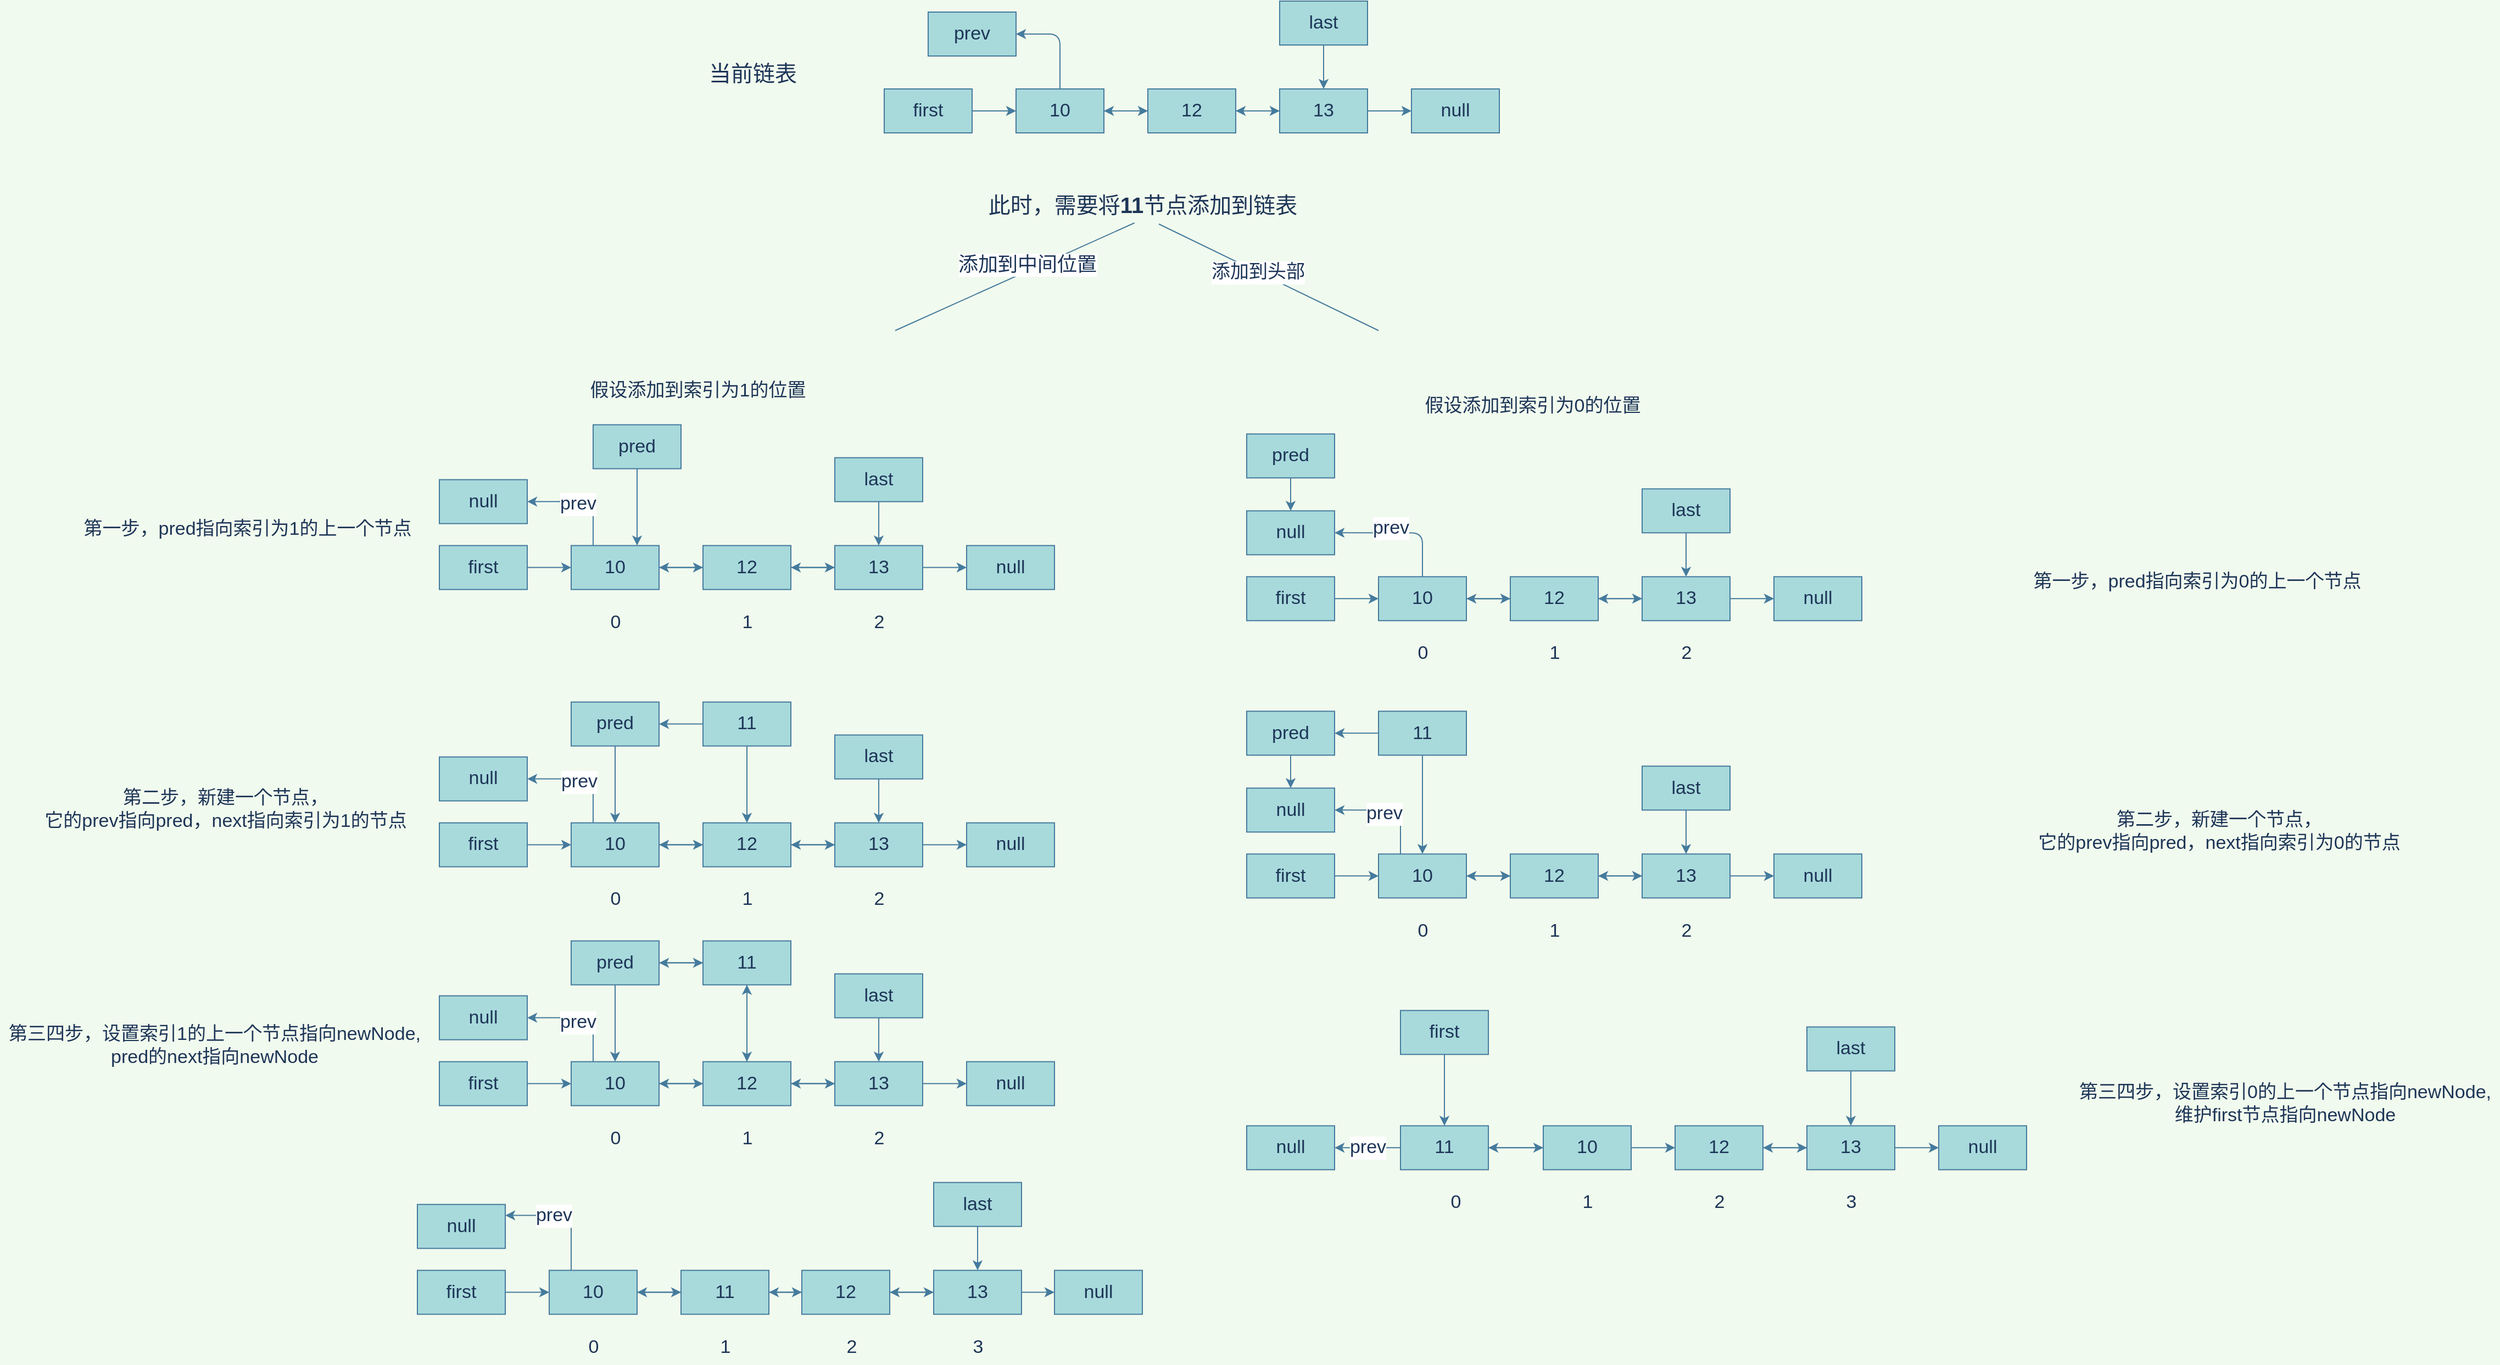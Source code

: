 <mxfile version="14.8.4" type="github">
  <diagram id="m8UY1vIJ39Yx8RvXUSQf" name="第 1 页">
    <mxGraphModel dx="4192" dy="1658" grid="1" gridSize="10" guides="1" tooltips="1" connect="1" arrows="1" fold="1" page="1" pageScale="1" pageWidth="1169" pageHeight="827" background="#F1FAEE" math="0" shadow="0">
      <root>
        <mxCell id="0" />
        <mxCell id="1" parent="0" />
        <mxCell id="vnYy3EDP7MhGooYUGma_-5" value="" style="edgeStyle=orthogonalEdgeStyle;curved=0;rounded=1;sketch=0;orthogonalLoop=1;jettySize=auto;html=1;fontSize=15;fontColor=#1D3557;strokeColor=#457B9D;fillColor=#A8DADC;" edge="1" parent="1" source="vnYy3EDP7MhGooYUGma_-1" target="vnYy3EDP7MhGooYUGma_-2">
          <mxGeometry relative="1" as="geometry" />
        </mxCell>
        <mxCell id="vnYy3EDP7MhGooYUGma_-1" value="&lt;font style=&quot;font-size: 17px&quot;&gt;first&lt;/font&gt;" style="rounded=0;whiteSpace=wrap;html=1;fillColor=#A8DADC;strokeColor=#457B9D;fontColor=#1D3557;fontSize=15;" vertex="1" parent="1">
          <mxGeometry x="350" y="220" width="80" height="40" as="geometry" />
        </mxCell>
        <mxCell id="vnYy3EDP7MhGooYUGma_-7" value="" style="edgeStyle=orthogonalEdgeStyle;curved=0;rounded=1;sketch=0;orthogonalLoop=1;jettySize=auto;html=1;fontSize=15;fontColor=#1D3557;strokeColor=#457B9D;fillColor=#A8DADC;" edge="1" parent="1" source="vnYy3EDP7MhGooYUGma_-2" target="vnYy3EDP7MhGooYUGma_-3">
          <mxGeometry relative="1" as="geometry" />
        </mxCell>
        <mxCell id="vnYy3EDP7MhGooYUGma_-13" style="edgeStyle=orthogonalEdgeStyle;curved=0;rounded=1;sketch=0;orthogonalLoop=1;jettySize=auto;html=1;exitX=0.5;exitY=0;exitDx=0;exitDy=0;entryX=1;entryY=0.5;entryDx=0;entryDy=0;fontSize=15;fontColor=#1D3557;strokeColor=#457B9D;fillColor=#A8DADC;" edge="1" parent="1" source="vnYy3EDP7MhGooYUGma_-2" target="vnYy3EDP7MhGooYUGma_-12">
          <mxGeometry relative="1" as="geometry" />
        </mxCell>
        <mxCell id="vnYy3EDP7MhGooYUGma_-2" value="&lt;span style=&quot;font-size: 17px&quot;&gt;10&lt;/span&gt;" style="rounded=0;whiteSpace=wrap;html=1;fillColor=#A8DADC;strokeColor=#457B9D;fontColor=#1D3557;fontSize=15;" vertex="1" parent="1">
          <mxGeometry x="470" y="220" width="80" height="40" as="geometry" />
        </mxCell>
        <mxCell id="vnYy3EDP7MhGooYUGma_-8" value="" style="edgeStyle=orthogonalEdgeStyle;curved=0;rounded=1;sketch=0;orthogonalLoop=1;jettySize=auto;html=1;fontSize=15;fontColor=#1D3557;strokeColor=#457B9D;fillColor=#A8DADC;" edge="1" parent="1" source="vnYy3EDP7MhGooYUGma_-3" target="vnYy3EDP7MhGooYUGma_-4">
          <mxGeometry relative="1" as="geometry" />
        </mxCell>
        <mxCell id="vnYy3EDP7MhGooYUGma_-14" style="edgeStyle=orthogonalEdgeStyle;curved=0;rounded=1;sketch=0;orthogonalLoop=1;jettySize=auto;html=1;fontSize=15;fontColor=#1D3557;strokeColor=#457B9D;fillColor=#A8DADC;" edge="1" parent="1" source="vnYy3EDP7MhGooYUGma_-3">
          <mxGeometry relative="1" as="geometry">
            <mxPoint x="550" y="240" as="targetPoint" />
          </mxGeometry>
        </mxCell>
        <mxCell id="vnYy3EDP7MhGooYUGma_-3" value="&lt;font style=&quot;font-size: 17px&quot;&gt;12&lt;/font&gt;" style="rounded=0;whiteSpace=wrap;html=1;fillColor=#A8DADC;strokeColor=#457B9D;fontColor=#1D3557;fontSize=15;" vertex="1" parent="1">
          <mxGeometry x="590" y="220" width="80" height="40" as="geometry" />
        </mxCell>
        <mxCell id="vnYy3EDP7MhGooYUGma_-9" value="" style="edgeStyle=orthogonalEdgeStyle;curved=0;rounded=1;sketch=0;orthogonalLoop=1;jettySize=auto;html=1;fontSize=15;fontColor=#1D3557;strokeColor=#457B9D;fillColor=#A8DADC;" edge="1" parent="1" source="vnYy3EDP7MhGooYUGma_-4" target="vnYy3EDP7MhGooYUGma_-6">
          <mxGeometry relative="1" as="geometry" />
        </mxCell>
        <mxCell id="vnYy3EDP7MhGooYUGma_-15" style="edgeStyle=orthogonalEdgeStyle;curved=0;rounded=1;sketch=0;orthogonalLoop=1;jettySize=auto;html=1;entryX=1;entryY=0.5;entryDx=0;entryDy=0;fontSize=15;fontColor=#1D3557;strokeColor=#457B9D;fillColor=#A8DADC;" edge="1" parent="1" source="vnYy3EDP7MhGooYUGma_-4" target="vnYy3EDP7MhGooYUGma_-3">
          <mxGeometry relative="1" as="geometry" />
        </mxCell>
        <mxCell id="vnYy3EDP7MhGooYUGma_-4" value="&lt;font style=&quot;font-size: 17px&quot;&gt;13&lt;/font&gt;" style="rounded=0;whiteSpace=wrap;html=1;fillColor=#A8DADC;strokeColor=#457B9D;fontColor=#1D3557;fontSize=15;" vertex="1" parent="1">
          <mxGeometry x="710" y="220" width="80" height="40" as="geometry" />
        </mxCell>
        <mxCell id="vnYy3EDP7MhGooYUGma_-6" value="&lt;span style=&quot;font-size: 17px&quot;&gt;null&lt;/span&gt;" style="rounded=0;whiteSpace=wrap;html=1;fillColor=#A8DADC;strokeColor=#457B9D;fontColor=#1D3557;fontSize=15;" vertex="1" parent="1">
          <mxGeometry x="830" y="220" width="80" height="40" as="geometry" />
        </mxCell>
        <mxCell id="vnYy3EDP7MhGooYUGma_-11" value="" style="edgeStyle=orthogonalEdgeStyle;curved=0;rounded=1;sketch=0;orthogonalLoop=1;jettySize=auto;html=1;fontSize=15;fontColor=#1D3557;strokeColor=#457B9D;fillColor=#A8DADC;" edge="1" parent="1" source="vnYy3EDP7MhGooYUGma_-10" target="vnYy3EDP7MhGooYUGma_-4">
          <mxGeometry relative="1" as="geometry" />
        </mxCell>
        <mxCell id="vnYy3EDP7MhGooYUGma_-10" value="&lt;font style=&quot;font-size: 17px&quot;&gt;last&lt;br&gt;&lt;/font&gt;" style="rounded=0;whiteSpace=wrap;html=1;fillColor=#A8DADC;strokeColor=#457B9D;fontColor=#1D3557;fontSize=15;" vertex="1" parent="1">
          <mxGeometry x="710" y="140" width="80" height="40" as="geometry" />
        </mxCell>
        <mxCell id="vnYy3EDP7MhGooYUGma_-12" value="&lt;font style=&quot;font-size: 17px&quot;&gt;prev&lt;br&gt;&lt;/font&gt;" style="rounded=0;whiteSpace=wrap;html=1;fillColor=#A8DADC;strokeColor=#457B9D;fontColor=#1D3557;fontSize=15;" vertex="1" parent="1">
          <mxGeometry x="390" y="150" width="80" height="40" as="geometry" />
        </mxCell>
        <mxCell id="vnYy3EDP7MhGooYUGma_-16" value="当前链表" style="text;html=1;align=center;verticalAlign=middle;resizable=0;points=[];autosize=1;strokeColor=none;fontSize=20;fontColor=#1D3557;" vertex="1" parent="1">
          <mxGeometry x="180" y="190" width="100" height="30" as="geometry" />
        </mxCell>
        <mxCell id="vnYy3EDP7MhGooYUGma_-17" value="此时，需要将&lt;b&gt;11&lt;/b&gt;节点添加到链表" style="text;html=1;align=center;verticalAlign=middle;resizable=0;points=[];autosize=1;strokeColor=none;fontSize=20;fontColor=#1D3557;" vertex="1" parent="1">
          <mxGeometry x="435" y="310" width="300" height="30" as="geometry" />
        </mxCell>
        <mxCell id="vnYy3EDP7MhGooYUGma_-18" value="" style="endArrow=none;html=1;fontSize=20;fontColor=#1D3557;strokeColor=#457B9D;fillColor=#A8DADC;entryX=0.476;entryY=1.067;entryDx=0;entryDy=0;entryPerimeter=0;" edge="1" parent="1" target="vnYy3EDP7MhGooYUGma_-17">
          <mxGeometry width="50" height="50" relative="1" as="geometry">
            <mxPoint x="360" y="440" as="sourcePoint" />
            <mxPoint x="540" y="370" as="targetPoint" />
          </mxGeometry>
        </mxCell>
        <mxCell id="vnYy3EDP7MhGooYUGma_-19" value="添加到中间位置" style="edgeLabel;html=1;align=center;verticalAlign=middle;resizable=0;points=[];fontSize=18;fontColor=#1D3557;" vertex="1" connectable="0" parent="vnYy3EDP7MhGooYUGma_-18">
          <mxGeometry x="0.141" relative="1" as="geometry">
            <mxPoint x="-5" y="-4" as="offset" />
          </mxGeometry>
        </mxCell>
        <mxCell id="vnYy3EDP7MhGooYUGma_-21" value="" style="endArrow=none;html=1;fontSize=17;fontColor=#1D3557;strokeColor=#457B9D;fillColor=#A8DADC;" edge="1" parent="1">
          <mxGeometry width="50" height="50" relative="1" as="geometry">
            <mxPoint x="800" y="440" as="sourcePoint" />
            <mxPoint x="600" y="343" as="targetPoint" />
          </mxGeometry>
        </mxCell>
        <mxCell id="vnYy3EDP7MhGooYUGma_-22" value="添加到头部" style="edgeLabel;html=1;align=center;verticalAlign=middle;resizable=0;points=[];fontSize=17;fontColor=#1D3557;" vertex="1" connectable="0" parent="vnYy3EDP7MhGooYUGma_-21">
          <mxGeometry x="0.096" relative="1" as="geometry">
            <mxPoint as="offset" />
          </mxGeometry>
        </mxCell>
        <mxCell id="vnYy3EDP7MhGooYUGma_-23" value="" style="edgeStyle=orthogonalEdgeStyle;curved=0;rounded=1;sketch=0;orthogonalLoop=1;jettySize=auto;html=1;fontSize=15;fontColor=#1D3557;strokeColor=#457B9D;fillColor=#A8DADC;" edge="1" parent="1" source="vnYy3EDP7MhGooYUGma_-24" target="vnYy3EDP7MhGooYUGma_-27">
          <mxGeometry relative="1" as="geometry" />
        </mxCell>
        <mxCell id="vnYy3EDP7MhGooYUGma_-24" value="&lt;font style=&quot;font-size: 17px&quot;&gt;first&lt;/font&gt;" style="rounded=0;whiteSpace=wrap;html=1;fillColor=#A8DADC;strokeColor=#457B9D;fontColor=#1D3557;fontSize=15;" vertex="1" parent="1">
          <mxGeometry x="-55" y="635.8" width="80" height="40" as="geometry" />
        </mxCell>
        <mxCell id="vnYy3EDP7MhGooYUGma_-25" value="" style="edgeStyle=orthogonalEdgeStyle;curved=0;rounded=1;sketch=0;orthogonalLoop=1;jettySize=auto;html=1;fontSize=15;fontColor=#1D3557;strokeColor=#457B9D;fillColor=#A8DADC;" edge="1" parent="1" source="vnYy3EDP7MhGooYUGma_-27" target="vnYy3EDP7MhGooYUGma_-30">
          <mxGeometry relative="1" as="geometry" />
        </mxCell>
        <mxCell id="vnYy3EDP7MhGooYUGma_-361" style="edgeStyle=orthogonalEdgeStyle;curved=0;rounded=1;sketch=0;orthogonalLoop=1;jettySize=auto;html=1;exitX=0.25;exitY=0;exitDx=0;exitDy=0;entryX=1;entryY=0.5;entryDx=0;entryDy=0;fontSize=17;fontColor=#1D3557;strokeColor=#457B9D;fillColor=#A8DADC;" edge="1" parent="1" source="vnYy3EDP7MhGooYUGma_-27" target="vnYy3EDP7MhGooYUGma_-37">
          <mxGeometry relative="1" as="geometry" />
        </mxCell>
        <mxCell id="vnYy3EDP7MhGooYUGma_-362" value="prev" style="edgeLabel;html=1;align=center;verticalAlign=middle;resizable=0;points=[];fontSize=17;fontColor=#1D3557;" vertex="1" connectable="0" parent="vnYy3EDP7MhGooYUGma_-361">
          <mxGeometry x="0.078" y="2" relative="1" as="geometry">
            <mxPoint as="offset" />
          </mxGeometry>
        </mxCell>
        <mxCell id="vnYy3EDP7MhGooYUGma_-27" value="&lt;span style=&quot;font-size: 17px&quot;&gt;10&lt;/span&gt;" style="rounded=0;whiteSpace=wrap;html=1;fillColor=#A8DADC;strokeColor=#457B9D;fontColor=#1D3557;fontSize=15;" vertex="1" parent="1">
          <mxGeometry x="65" y="635.8" width="80" height="40" as="geometry" />
        </mxCell>
        <mxCell id="vnYy3EDP7MhGooYUGma_-28" value="" style="edgeStyle=orthogonalEdgeStyle;curved=0;rounded=1;sketch=0;orthogonalLoop=1;jettySize=auto;html=1;fontSize=15;fontColor=#1D3557;strokeColor=#457B9D;fillColor=#A8DADC;" edge="1" parent="1" source="vnYy3EDP7MhGooYUGma_-30" target="vnYy3EDP7MhGooYUGma_-33">
          <mxGeometry relative="1" as="geometry" />
        </mxCell>
        <mxCell id="vnYy3EDP7MhGooYUGma_-29" style="edgeStyle=orthogonalEdgeStyle;curved=0;rounded=1;sketch=0;orthogonalLoop=1;jettySize=auto;html=1;fontSize=15;fontColor=#1D3557;strokeColor=#457B9D;fillColor=#A8DADC;" edge="1" parent="1" source="vnYy3EDP7MhGooYUGma_-30">
          <mxGeometry relative="1" as="geometry">
            <mxPoint x="145" y="655.8" as="targetPoint" />
          </mxGeometry>
        </mxCell>
        <mxCell id="vnYy3EDP7MhGooYUGma_-30" value="&lt;font style=&quot;font-size: 17px&quot;&gt;12&lt;/font&gt;" style="rounded=0;whiteSpace=wrap;html=1;fillColor=#A8DADC;strokeColor=#457B9D;fontColor=#1D3557;fontSize=15;" vertex="1" parent="1">
          <mxGeometry x="185" y="635.8" width="80" height="40" as="geometry" />
        </mxCell>
        <mxCell id="vnYy3EDP7MhGooYUGma_-31" value="" style="edgeStyle=orthogonalEdgeStyle;curved=0;rounded=1;sketch=0;orthogonalLoop=1;jettySize=auto;html=1;fontSize=15;fontColor=#1D3557;strokeColor=#457B9D;fillColor=#A8DADC;" edge="1" parent="1" source="vnYy3EDP7MhGooYUGma_-33" target="vnYy3EDP7MhGooYUGma_-34">
          <mxGeometry relative="1" as="geometry" />
        </mxCell>
        <mxCell id="vnYy3EDP7MhGooYUGma_-32" style="edgeStyle=orthogonalEdgeStyle;curved=0;rounded=1;sketch=0;orthogonalLoop=1;jettySize=auto;html=1;entryX=1;entryY=0.5;entryDx=0;entryDy=0;fontSize=15;fontColor=#1D3557;strokeColor=#457B9D;fillColor=#A8DADC;" edge="1" parent="1" source="vnYy3EDP7MhGooYUGma_-33" target="vnYy3EDP7MhGooYUGma_-30">
          <mxGeometry relative="1" as="geometry" />
        </mxCell>
        <mxCell id="vnYy3EDP7MhGooYUGma_-33" value="&lt;font style=&quot;font-size: 17px&quot;&gt;13&lt;/font&gt;" style="rounded=0;whiteSpace=wrap;html=1;fillColor=#A8DADC;strokeColor=#457B9D;fontColor=#1D3557;fontSize=15;" vertex="1" parent="1">
          <mxGeometry x="305" y="635.8" width="80" height="40" as="geometry" />
        </mxCell>
        <mxCell id="vnYy3EDP7MhGooYUGma_-34" value="&lt;span style=&quot;font-size: 17px&quot;&gt;null&lt;/span&gt;" style="rounded=0;whiteSpace=wrap;html=1;fillColor=#A8DADC;strokeColor=#457B9D;fontColor=#1D3557;fontSize=15;" vertex="1" parent="1">
          <mxGeometry x="425" y="635.8" width="80" height="40" as="geometry" />
        </mxCell>
        <mxCell id="vnYy3EDP7MhGooYUGma_-35" value="" style="edgeStyle=orthogonalEdgeStyle;curved=0;rounded=1;sketch=0;orthogonalLoop=1;jettySize=auto;html=1;fontSize=15;fontColor=#1D3557;strokeColor=#457B9D;fillColor=#A8DADC;" edge="1" parent="1" source="vnYy3EDP7MhGooYUGma_-36" target="vnYy3EDP7MhGooYUGma_-33">
          <mxGeometry relative="1" as="geometry" />
        </mxCell>
        <mxCell id="vnYy3EDP7MhGooYUGma_-36" value="&lt;font style=&quot;font-size: 17px&quot;&gt;last&lt;br&gt;&lt;/font&gt;" style="rounded=0;whiteSpace=wrap;html=1;fillColor=#A8DADC;strokeColor=#457B9D;fontColor=#1D3557;fontSize=15;" vertex="1" parent="1">
          <mxGeometry x="305" y="555.8" width="80" height="40" as="geometry" />
        </mxCell>
        <mxCell id="vnYy3EDP7MhGooYUGma_-37" value="&lt;font style=&quot;font-size: 17px&quot;&gt;null&lt;br&gt;&lt;/font&gt;" style="rounded=0;whiteSpace=wrap;html=1;fillColor=#A8DADC;strokeColor=#457B9D;fontColor=#1D3557;fontSize=15;" vertex="1" parent="1">
          <mxGeometry x="-55" y="575.8" width="80" height="40" as="geometry" />
        </mxCell>
        <mxCell id="vnYy3EDP7MhGooYUGma_-39" value="假设添加到索引为1的位置" style="text;html=1;align=center;verticalAlign=middle;resizable=0;points=[];autosize=1;strokeColor=none;fontSize=17;fontColor=#1D3557;" vertex="1" parent="1">
          <mxGeometry x="75" y="480" width="210" height="30" as="geometry" />
        </mxCell>
        <mxCell id="vnYy3EDP7MhGooYUGma_-42" value="0" style="text;html=1;align=center;verticalAlign=middle;resizable=0;points=[];autosize=1;strokeColor=none;fontSize=17;fontColor=#1D3557;" vertex="1" parent="1">
          <mxGeometry x="90" y="690.8" width="30" height="30" as="geometry" />
        </mxCell>
        <mxCell id="vnYy3EDP7MhGooYUGma_-54" value="1" style="text;html=1;align=center;verticalAlign=middle;resizable=0;points=[];autosize=1;strokeColor=none;fontSize=17;fontColor=#1D3557;" vertex="1" parent="1">
          <mxGeometry x="210" y="690.8" width="30" height="30" as="geometry" />
        </mxCell>
        <mxCell id="vnYy3EDP7MhGooYUGma_-55" value="2" style="text;html=1;align=center;verticalAlign=middle;resizable=0;points=[];autosize=1;strokeColor=none;fontSize=17;fontColor=#1D3557;" vertex="1" parent="1">
          <mxGeometry x="330" y="690.8" width="30" height="30" as="geometry" />
        </mxCell>
        <mxCell id="vnYy3EDP7MhGooYUGma_-61" style="edgeStyle=orthogonalEdgeStyle;curved=0;rounded=1;sketch=0;orthogonalLoop=1;jettySize=auto;html=1;exitX=0.5;exitY=1;exitDx=0;exitDy=0;entryX=0.75;entryY=0;entryDx=0;entryDy=0;fontSize=17;fontColor=#1D3557;strokeColor=#457B9D;fillColor=#A8DADC;" edge="1" parent="1" source="vnYy3EDP7MhGooYUGma_-56" target="vnYy3EDP7MhGooYUGma_-27">
          <mxGeometry relative="1" as="geometry" />
        </mxCell>
        <mxCell id="vnYy3EDP7MhGooYUGma_-56" value="&lt;font style=&quot;font-size: 17px&quot;&gt;pred&lt;/font&gt;" style="rounded=0;whiteSpace=wrap;html=1;fillColor=#A8DADC;strokeColor=#457B9D;fontColor=#1D3557;fontSize=15;" vertex="1" parent="1">
          <mxGeometry x="85" y="525.8" width="80" height="40" as="geometry" />
        </mxCell>
        <mxCell id="vnYy3EDP7MhGooYUGma_-58" value="第一步，pred指向索引为1的上一个节点" style="text;html=1;align=center;verticalAlign=middle;resizable=0;points=[];autosize=1;strokeColor=none;fontSize=17;fontColor=#1D3557;" vertex="1" parent="1">
          <mxGeometry x="-385" y="605.8" width="310" height="30" as="geometry" />
        </mxCell>
        <mxCell id="vnYy3EDP7MhGooYUGma_-62" value="第二步，新建一个节点，&lt;br&gt;它的prev指向pred，next指向索引为1的节点" style="text;html=1;align=center;verticalAlign=middle;resizable=0;points=[];autosize=1;strokeColor=none;fontSize=17;fontColor=#1D3557;" vertex="1" parent="1">
          <mxGeometry x="-425" y="855.8" width="350" height="40" as="geometry" />
        </mxCell>
        <mxCell id="vnYy3EDP7MhGooYUGma_-83" value="" style="edgeStyle=orthogonalEdgeStyle;curved=0;rounded=1;sketch=0;orthogonalLoop=1;jettySize=auto;html=1;fontSize=15;fontColor=#1D3557;strokeColor=#457B9D;fillColor=#A8DADC;" edge="1" parent="1" source="vnYy3EDP7MhGooYUGma_-84" target="vnYy3EDP7MhGooYUGma_-86">
          <mxGeometry relative="1" as="geometry" />
        </mxCell>
        <mxCell id="vnYy3EDP7MhGooYUGma_-84" value="&lt;font style=&quot;font-size: 17px&quot;&gt;first&lt;/font&gt;" style="rounded=0;whiteSpace=wrap;html=1;fillColor=#A8DADC;strokeColor=#457B9D;fontColor=#1D3557;fontSize=15;" vertex="1" parent="1">
          <mxGeometry x="-55" y="888.3" width="80" height="40" as="geometry" />
        </mxCell>
        <mxCell id="vnYy3EDP7MhGooYUGma_-85" value="" style="edgeStyle=orthogonalEdgeStyle;curved=0;rounded=1;sketch=0;orthogonalLoop=1;jettySize=auto;html=1;fontSize=15;fontColor=#1D3557;strokeColor=#457B9D;fillColor=#A8DADC;" edge="1" parent="1" source="vnYy3EDP7MhGooYUGma_-86" target="vnYy3EDP7MhGooYUGma_-89">
          <mxGeometry relative="1" as="geometry" />
        </mxCell>
        <mxCell id="vnYy3EDP7MhGooYUGma_-363" style="edgeStyle=orthogonalEdgeStyle;curved=0;rounded=1;sketch=0;orthogonalLoop=1;jettySize=auto;html=1;exitX=0.25;exitY=0;exitDx=0;exitDy=0;entryX=1;entryY=0.5;entryDx=0;entryDy=0;fontSize=17;fontColor=#1D3557;strokeColor=#457B9D;fillColor=#A8DADC;" edge="1" parent="1" source="vnYy3EDP7MhGooYUGma_-86" target="vnYy3EDP7MhGooYUGma_-97">
          <mxGeometry relative="1" as="geometry" />
        </mxCell>
        <mxCell id="vnYy3EDP7MhGooYUGma_-364" value="prev" style="edgeLabel;html=1;align=center;verticalAlign=middle;resizable=0;points=[];fontSize=17;fontColor=#1D3557;" vertex="1" connectable="0" parent="vnYy3EDP7MhGooYUGma_-363">
          <mxGeometry x="0.058" y="2" relative="1" as="geometry">
            <mxPoint as="offset" />
          </mxGeometry>
        </mxCell>
        <mxCell id="vnYy3EDP7MhGooYUGma_-86" value="&lt;span style=&quot;font-size: 17px&quot;&gt;10&lt;/span&gt;" style="rounded=0;whiteSpace=wrap;html=1;fillColor=#A8DADC;strokeColor=#457B9D;fontColor=#1D3557;fontSize=15;" vertex="1" parent="1">
          <mxGeometry x="65" y="888.3" width="80" height="40" as="geometry" />
        </mxCell>
        <mxCell id="vnYy3EDP7MhGooYUGma_-87" value="" style="edgeStyle=orthogonalEdgeStyle;curved=0;rounded=1;sketch=0;orthogonalLoop=1;jettySize=auto;html=1;fontSize=15;fontColor=#1D3557;strokeColor=#457B9D;fillColor=#A8DADC;" edge="1" parent="1" source="vnYy3EDP7MhGooYUGma_-89" target="vnYy3EDP7MhGooYUGma_-92">
          <mxGeometry relative="1" as="geometry" />
        </mxCell>
        <mxCell id="vnYy3EDP7MhGooYUGma_-88" style="edgeStyle=orthogonalEdgeStyle;curved=0;rounded=1;sketch=0;orthogonalLoop=1;jettySize=auto;html=1;fontSize=15;fontColor=#1D3557;strokeColor=#457B9D;fillColor=#A8DADC;" edge="1" parent="1" source="vnYy3EDP7MhGooYUGma_-89">
          <mxGeometry relative="1" as="geometry">
            <mxPoint x="145" y="908.3" as="targetPoint" />
          </mxGeometry>
        </mxCell>
        <mxCell id="vnYy3EDP7MhGooYUGma_-89" value="&lt;font style=&quot;font-size: 17px&quot;&gt;12&lt;/font&gt;" style="rounded=0;whiteSpace=wrap;html=1;fillColor=#A8DADC;strokeColor=#457B9D;fontColor=#1D3557;fontSize=15;" vertex="1" parent="1">
          <mxGeometry x="185" y="888.3" width="80" height="40" as="geometry" />
        </mxCell>
        <mxCell id="vnYy3EDP7MhGooYUGma_-90" value="" style="edgeStyle=orthogonalEdgeStyle;curved=0;rounded=1;sketch=0;orthogonalLoop=1;jettySize=auto;html=1;fontSize=15;fontColor=#1D3557;strokeColor=#457B9D;fillColor=#A8DADC;" edge="1" parent="1" source="vnYy3EDP7MhGooYUGma_-92" target="vnYy3EDP7MhGooYUGma_-93">
          <mxGeometry relative="1" as="geometry" />
        </mxCell>
        <mxCell id="vnYy3EDP7MhGooYUGma_-91" style="edgeStyle=orthogonalEdgeStyle;curved=0;rounded=1;sketch=0;orthogonalLoop=1;jettySize=auto;html=1;entryX=1;entryY=0.5;entryDx=0;entryDy=0;fontSize=15;fontColor=#1D3557;strokeColor=#457B9D;fillColor=#A8DADC;" edge="1" parent="1" source="vnYy3EDP7MhGooYUGma_-92" target="vnYy3EDP7MhGooYUGma_-89">
          <mxGeometry relative="1" as="geometry" />
        </mxCell>
        <mxCell id="vnYy3EDP7MhGooYUGma_-92" value="&lt;font style=&quot;font-size: 17px&quot;&gt;13&lt;/font&gt;" style="rounded=0;whiteSpace=wrap;html=1;fillColor=#A8DADC;strokeColor=#457B9D;fontColor=#1D3557;fontSize=15;" vertex="1" parent="1">
          <mxGeometry x="305" y="888.3" width="80" height="40" as="geometry" />
        </mxCell>
        <mxCell id="vnYy3EDP7MhGooYUGma_-93" value="&lt;span style=&quot;font-size: 17px&quot;&gt;null&lt;/span&gt;" style="rounded=0;whiteSpace=wrap;html=1;fillColor=#A8DADC;strokeColor=#457B9D;fontColor=#1D3557;fontSize=15;" vertex="1" parent="1">
          <mxGeometry x="425" y="888.3" width="80" height="40" as="geometry" />
        </mxCell>
        <mxCell id="vnYy3EDP7MhGooYUGma_-94" value="" style="edgeStyle=orthogonalEdgeStyle;curved=0;rounded=1;sketch=0;orthogonalLoop=1;jettySize=auto;html=1;fontSize=15;fontColor=#1D3557;strokeColor=#457B9D;fillColor=#A8DADC;" edge="1" parent="1" source="vnYy3EDP7MhGooYUGma_-95" target="vnYy3EDP7MhGooYUGma_-92">
          <mxGeometry relative="1" as="geometry" />
        </mxCell>
        <mxCell id="vnYy3EDP7MhGooYUGma_-95" value="&lt;font style=&quot;font-size: 17px&quot;&gt;last&lt;br&gt;&lt;/font&gt;" style="rounded=0;whiteSpace=wrap;html=1;fillColor=#A8DADC;strokeColor=#457B9D;fontColor=#1D3557;fontSize=15;" vertex="1" parent="1">
          <mxGeometry x="305" y="808.3" width="80" height="40" as="geometry" />
        </mxCell>
        <mxCell id="vnYy3EDP7MhGooYUGma_-97" value="&lt;font style=&quot;font-size: 17px&quot;&gt;null&lt;br&gt;&lt;/font&gt;" style="rounded=0;whiteSpace=wrap;html=1;fillColor=#A8DADC;strokeColor=#457B9D;fontColor=#1D3557;fontSize=15;" vertex="1" parent="1">
          <mxGeometry x="-55" y="828.3" width="80" height="40" as="geometry" />
        </mxCell>
        <mxCell id="vnYy3EDP7MhGooYUGma_-98" value="0" style="text;html=1;align=center;verticalAlign=middle;resizable=0;points=[];autosize=1;strokeColor=none;fontSize=17;fontColor=#1D3557;" vertex="1" parent="1">
          <mxGeometry x="90" y="943.3" width="30" height="30" as="geometry" />
        </mxCell>
        <mxCell id="vnYy3EDP7MhGooYUGma_-99" value="1" style="text;html=1;align=center;verticalAlign=middle;resizable=0;points=[];autosize=1;strokeColor=none;fontSize=17;fontColor=#1D3557;" vertex="1" parent="1">
          <mxGeometry x="210" y="943.3" width="30" height="30" as="geometry" />
        </mxCell>
        <mxCell id="vnYy3EDP7MhGooYUGma_-100" value="2" style="text;html=1;align=center;verticalAlign=middle;resizable=0;points=[];autosize=1;strokeColor=none;fontSize=17;fontColor=#1D3557;" vertex="1" parent="1">
          <mxGeometry x="330" y="943.3" width="30" height="30" as="geometry" />
        </mxCell>
        <mxCell id="vnYy3EDP7MhGooYUGma_-107" style="edgeStyle=orthogonalEdgeStyle;curved=0;rounded=1;sketch=0;orthogonalLoop=1;jettySize=auto;html=1;exitX=0.5;exitY=1;exitDx=0;exitDy=0;entryX=0.5;entryY=0;entryDx=0;entryDy=0;fontSize=17;fontColor=#1D3557;strokeColor=#457B9D;fillColor=#A8DADC;" edge="1" parent="1" source="vnYy3EDP7MhGooYUGma_-102" target="vnYy3EDP7MhGooYUGma_-86">
          <mxGeometry relative="1" as="geometry" />
        </mxCell>
        <mxCell id="vnYy3EDP7MhGooYUGma_-102" value="&lt;font style=&quot;font-size: 17px&quot;&gt;pred&lt;/font&gt;" style="rounded=0;whiteSpace=wrap;html=1;fillColor=#A8DADC;strokeColor=#457B9D;fontColor=#1D3557;fontSize=15;" vertex="1" parent="1">
          <mxGeometry x="65" y="778.3" width="80" height="40" as="geometry" />
        </mxCell>
        <mxCell id="vnYy3EDP7MhGooYUGma_-104" value="" style="edgeStyle=orthogonalEdgeStyle;curved=0;rounded=1;sketch=0;orthogonalLoop=1;jettySize=auto;html=1;fontSize=17;fontColor=#1D3557;strokeColor=#457B9D;fillColor=#A8DADC;" edge="1" parent="1" source="vnYy3EDP7MhGooYUGma_-103" target="vnYy3EDP7MhGooYUGma_-102">
          <mxGeometry relative="1" as="geometry" />
        </mxCell>
        <mxCell id="vnYy3EDP7MhGooYUGma_-105" value="" style="edgeStyle=orthogonalEdgeStyle;curved=0;rounded=1;sketch=0;orthogonalLoop=1;jettySize=auto;html=1;fontSize=17;fontColor=#1D3557;strokeColor=#457B9D;fillColor=#A8DADC;" edge="1" parent="1" source="vnYy3EDP7MhGooYUGma_-103" target="vnYy3EDP7MhGooYUGma_-89">
          <mxGeometry relative="1" as="geometry" />
        </mxCell>
        <mxCell id="vnYy3EDP7MhGooYUGma_-103" value="&lt;span style=&quot;font-size: 17px&quot;&gt;11&lt;/span&gt;" style="rounded=0;whiteSpace=wrap;html=1;fillColor=#A8DADC;strokeColor=#457B9D;fontColor=#1D3557;fontSize=15;" vertex="1" parent="1">
          <mxGeometry x="185" y="778.3" width="80" height="40" as="geometry" />
        </mxCell>
        <mxCell id="vnYy3EDP7MhGooYUGma_-108" value="第三四步，设置索引1的上一个节点指向newNode,&lt;br&gt;pred的next指向newNode" style="text;html=1;align=center;verticalAlign=middle;resizable=0;points=[];autosize=1;strokeColor=none;fontSize=17;fontColor=#1D3557;" vertex="1" parent="1">
          <mxGeometry x="-455" y="1070.8" width="390" height="40" as="geometry" />
        </mxCell>
        <mxCell id="vnYy3EDP7MhGooYUGma_-109" value="" style="edgeStyle=orthogonalEdgeStyle;curved=0;rounded=1;sketch=0;orthogonalLoop=1;jettySize=auto;html=1;fontSize=15;fontColor=#1D3557;strokeColor=#457B9D;fillColor=#A8DADC;" edge="1" parent="1" source="vnYy3EDP7MhGooYUGma_-110" target="vnYy3EDP7MhGooYUGma_-112">
          <mxGeometry relative="1" as="geometry" />
        </mxCell>
        <mxCell id="vnYy3EDP7MhGooYUGma_-110" value="&lt;font style=&quot;font-size: 17px&quot;&gt;first&lt;/font&gt;" style="rounded=0;whiteSpace=wrap;html=1;fillColor=#A8DADC;strokeColor=#457B9D;fontColor=#1D3557;fontSize=15;" vertex="1" parent="1">
          <mxGeometry x="-55" y="1105.8" width="80" height="40" as="geometry" />
        </mxCell>
        <mxCell id="vnYy3EDP7MhGooYUGma_-111" value="" style="edgeStyle=orthogonalEdgeStyle;curved=0;rounded=1;sketch=0;orthogonalLoop=1;jettySize=auto;html=1;fontSize=15;fontColor=#1D3557;strokeColor=#457B9D;fillColor=#A8DADC;" edge="1" parent="1" source="vnYy3EDP7MhGooYUGma_-112" target="vnYy3EDP7MhGooYUGma_-115">
          <mxGeometry relative="1" as="geometry" />
        </mxCell>
        <mxCell id="vnYy3EDP7MhGooYUGma_-365" style="edgeStyle=orthogonalEdgeStyle;curved=0;rounded=1;sketch=0;orthogonalLoop=1;jettySize=auto;html=1;exitX=0.25;exitY=0;exitDx=0;exitDy=0;entryX=1;entryY=0.5;entryDx=0;entryDy=0;fontSize=17;fontColor=#1D3557;strokeColor=#457B9D;fillColor=#A8DADC;" edge="1" parent="1" source="vnYy3EDP7MhGooYUGma_-112" target="vnYy3EDP7MhGooYUGma_-123">
          <mxGeometry relative="1" as="geometry" />
        </mxCell>
        <mxCell id="vnYy3EDP7MhGooYUGma_-366" value="prev" style="edgeLabel;html=1;align=center;verticalAlign=middle;resizable=0;points=[];fontSize=17;fontColor=#1D3557;" vertex="1" connectable="0" parent="vnYy3EDP7MhGooYUGma_-365">
          <mxGeometry x="0.078" y="4" relative="1" as="geometry">
            <mxPoint as="offset" />
          </mxGeometry>
        </mxCell>
        <mxCell id="vnYy3EDP7MhGooYUGma_-112" value="&lt;span style=&quot;font-size: 17px&quot;&gt;10&lt;/span&gt;" style="rounded=0;whiteSpace=wrap;html=1;fillColor=#A8DADC;strokeColor=#457B9D;fontColor=#1D3557;fontSize=15;" vertex="1" parent="1">
          <mxGeometry x="65" y="1105.8" width="80" height="40" as="geometry" />
        </mxCell>
        <mxCell id="vnYy3EDP7MhGooYUGma_-113" value="" style="edgeStyle=orthogonalEdgeStyle;curved=0;rounded=1;sketch=0;orthogonalLoop=1;jettySize=auto;html=1;fontSize=15;fontColor=#1D3557;strokeColor=#457B9D;fillColor=#A8DADC;" edge="1" parent="1" source="vnYy3EDP7MhGooYUGma_-115" target="vnYy3EDP7MhGooYUGma_-118">
          <mxGeometry relative="1" as="geometry" />
        </mxCell>
        <mxCell id="vnYy3EDP7MhGooYUGma_-114" style="edgeStyle=orthogonalEdgeStyle;curved=0;rounded=1;sketch=0;orthogonalLoop=1;jettySize=auto;html=1;fontSize=15;fontColor=#1D3557;strokeColor=#457B9D;fillColor=#A8DADC;" edge="1" parent="1" source="vnYy3EDP7MhGooYUGma_-115">
          <mxGeometry relative="1" as="geometry">
            <mxPoint x="145" y="1125.8" as="targetPoint" />
          </mxGeometry>
        </mxCell>
        <mxCell id="vnYy3EDP7MhGooYUGma_-134" style="edgeStyle=orthogonalEdgeStyle;curved=0;rounded=1;sketch=0;orthogonalLoop=1;jettySize=auto;html=1;entryX=0.5;entryY=1;entryDx=0;entryDy=0;fontSize=17;fontColor=#1D3557;strokeColor=#457B9D;fillColor=#A8DADC;" edge="1" parent="1" source="vnYy3EDP7MhGooYUGma_-115" target="vnYy3EDP7MhGooYUGma_-131">
          <mxGeometry relative="1" as="geometry" />
        </mxCell>
        <mxCell id="vnYy3EDP7MhGooYUGma_-115" value="&lt;font style=&quot;font-size: 17px&quot;&gt;12&lt;/font&gt;" style="rounded=0;whiteSpace=wrap;html=1;fillColor=#A8DADC;strokeColor=#457B9D;fontColor=#1D3557;fontSize=15;" vertex="1" parent="1">
          <mxGeometry x="185" y="1105.8" width="80" height="40" as="geometry" />
        </mxCell>
        <mxCell id="vnYy3EDP7MhGooYUGma_-116" value="" style="edgeStyle=orthogonalEdgeStyle;curved=0;rounded=1;sketch=0;orthogonalLoop=1;jettySize=auto;html=1;fontSize=15;fontColor=#1D3557;strokeColor=#457B9D;fillColor=#A8DADC;" edge="1" parent="1" source="vnYy3EDP7MhGooYUGma_-118" target="vnYy3EDP7MhGooYUGma_-119">
          <mxGeometry relative="1" as="geometry" />
        </mxCell>
        <mxCell id="vnYy3EDP7MhGooYUGma_-117" style="edgeStyle=orthogonalEdgeStyle;curved=0;rounded=1;sketch=0;orthogonalLoop=1;jettySize=auto;html=1;entryX=1;entryY=0.5;entryDx=0;entryDy=0;fontSize=15;fontColor=#1D3557;strokeColor=#457B9D;fillColor=#A8DADC;" edge="1" parent="1" source="vnYy3EDP7MhGooYUGma_-118" target="vnYy3EDP7MhGooYUGma_-115">
          <mxGeometry relative="1" as="geometry" />
        </mxCell>
        <mxCell id="vnYy3EDP7MhGooYUGma_-118" value="&lt;font style=&quot;font-size: 17px&quot;&gt;13&lt;/font&gt;" style="rounded=0;whiteSpace=wrap;html=1;fillColor=#A8DADC;strokeColor=#457B9D;fontColor=#1D3557;fontSize=15;" vertex="1" parent="1">
          <mxGeometry x="305" y="1105.8" width="80" height="40" as="geometry" />
        </mxCell>
        <mxCell id="vnYy3EDP7MhGooYUGma_-119" value="&lt;span style=&quot;font-size: 17px&quot;&gt;null&lt;/span&gt;" style="rounded=0;whiteSpace=wrap;html=1;fillColor=#A8DADC;strokeColor=#457B9D;fontColor=#1D3557;fontSize=15;" vertex="1" parent="1">
          <mxGeometry x="425" y="1105.8" width="80" height="40" as="geometry" />
        </mxCell>
        <mxCell id="vnYy3EDP7MhGooYUGma_-120" value="" style="edgeStyle=orthogonalEdgeStyle;curved=0;rounded=1;sketch=0;orthogonalLoop=1;jettySize=auto;html=1;fontSize=15;fontColor=#1D3557;strokeColor=#457B9D;fillColor=#A8DADC;" edge="1" parent="1" source="vnYy3EDP7MhGooYUGma_-121" target="vnYy3EDP7MhGooYUGma_-118">
          <mxGeometry relative="1" as="geometry" />
        </mxCell>
        <mxCell id="vnYy3EDP7MhGooYUGma_-121" value="&lt;font style=&quot;font-size: 17px&quot;&gt;last&lt;br&gt;&lt;/font&gt;" style="rounded=0;whiteSpace=wrap;html=1;fillColor=#A8DADC;strokeColor=#457B9D;fontColor=#1D3557;fontSize=15;" vertex="1" parent="1">
          <mxGeometry x="305" y="1025.8" width="80" height="40" as="geometry" />
        </mxCell>
        <mxCell id="vnYy3EDP7MhGooYUGma_-123" value="&lt;font style=&quot;font-size: 17px&quot;&gt;null&lt;br&gt;&lt;/font&gt;" style="rounded=0;whiteSpace=wrap;html=1;fillColor=#A8DADC;strokeColor=#457B9D;fontColor=#1D3557;fontSize=15;" vertex="1" parent="1">
          <mxGeometry x="-55" y="1045.8" width="80" height="40" as="geometry" />
        </mxCell>
        <mxCell id="vnYy3EDP7MhGooYUGma_-124" value="0" style="text;html=1;align=center;verticalAlign=middle;resizable=0;points=[];autosize=1;strokeColor=none;fontSize=17;fontColor=#1D3557;" vertex="1" parent="1">
          <mxGeometry x="90" y="1160.8" width="30" height="30" as="geometry" />
        </mxCell>
        <mxCell id="vnYy3EDP7MhGooYUGma_-125" value="1" style="text;html=1;align=center;verticalAlign=middle;resizable=0;points=[];autosize=1;strokeColor=none;fontSize=17;fontColor=#1D3557;" vertex="1" parent="1">
          <mxGeometry x="210" y="1160.8" width="30" height="30" as="geometry" />
        </mxCell>
        <mxCell id="vnYy3EDP7MhGooYUGma_-126" value="2" style="text;html=1;align=center;verticalAlign=middle;resizable=0;points=[];autosize=1;strokeColor=none;fontSize=17;fontColor=#1D3557;" vertex="1" parent="1">
          <mxGeometry x="330" y="1160.8" width="30" height="30" as="geometry" />
        </mxCell>
        <mxCell id="vnYy3EDP7MhGooYUGma_-127" style="edgeStyle=orthogonalEdgeStyle;curved=0;rounded=1;sketch=0;orthogonalLoop=1;jettySize=auto;html=1;exitX=0.5;exitY=1;exitDx=0;exitDy=0;entryX=0.5;entryY=0;entryDx=0;entryDy=0;fontSize=17;fontColor=#1D3557;strokeColor=#457B9D;fillColor=#A8DADC;" edge="1" parent="1" source="vnYy3EDP7MhGooYUGma_-128" target="vnYy3EDP7MhGooYUGma_-112">
          <mxGeometry relative="1" as="geometry" />
        </mxCell>
        <mxCell id="vnYy3EDP7MhGooYUGma_-135" style="edgeStyle=orthogonalEdgeStyle;curved=0;rounded=1;sketch=0;orthogonalLoop=1;jettySize=auto;html=1;exitX=1;exitY=0.5;exitDx=0;exitDy=0;fontSize=17;fontColor=#1D3557;strokeColor=#457B9D;fillColor=#A8DADC;" edge="1" parent="1" source="vnYy3EDP7MhGooYUGma_-128" target="vnYy3EDP7MhGooYUGma_-131">
          <mxGeometry relative="1" as="geometry" />
        </mxCell>
        <mxCell id="vnYy3EDP7MhGooYUGma_-128" value="&lt;font style=&quot;font-size: 17px&quot;&gt;pred&lt;/font&gt;" style="rounded=0;whiteSpace=wrap;html=1;fillColor=#A8DADC;strokeColor=#457B9D;fontColor=#1D3557;fontSize=15;" vertex="1" parent="1">
          <mxGeometry x="65" y="995.8" width="80" height="40" as="geometry" />
        </mxCell>
        <mxCell id="vnYy3EDP7MhGooYUGma_-129" value="" style="edgeStyle=orthogonalEdgeStyle;curved=0;rounded=1;sketch=0;orthogonalLoop=1;jettySize=auto;html=1;fontSize=17;fontColor=#1D3557;strokeColor=#457B9D;fillColor=#A8DADC;" edge="1" parent="1" source="vnYy3EDP7MhGooYUGma_-131" target="vnYy3EDP7MhGooYUGma_-128">
          <mxGeometry relative="1" as="geometry" />
        </mxCell>
        <mxCell id="vnYy3EDP7MhGooYUGma_-130" value="" style="edgeStyle=orthogonalEdgeStyle;curved=0;rounded=1;sketch=0;orthogonalLoop=1;jettySize=auto;html=1;fontSize=17;fontColor=#1D3557;strokeColor=#457B9D;fillColor=#A8DADC;" edge="1" parent="1" source="vnYy3EDP7MhGooYUGma_-131" target="vnYy3EDP7MhGooYUGma_-115">
          <mxGeometry relative="1" as="geometry" />
        </mxCell>
        <mxCell id="vnYy3EDP7MhGooYUGma_-131" value="&lt;span style=&quot;font-size: 17px&quot;&gt;11&lt;/span&gt;" style="rounded=0;whiteSpace=wrap;html=1;fillColor=#A8DADC;strokeColor=#457B9D;fontColor=#1D3557;fontSize=15;" vertex="1" parent="1">
          <mxGeometry x="185" y="995.8" width="80" height="40" as="geometry" />
        </mxCell>
        <mxCell id="vnYy3EDP7MhGooYUGma_-137" value="" style="edgeStyle=orthogonalEdgeStyle;curved=0;rounded=1;sketch=0;orthogonalLoop=1;jettySize=auto;html=1;fontSize=15;fontColor=#1D3557;strokeColor=#457B9D;fillColor=#A8DADC;" edge="1" parent="1" source="vnYy3EDP7MhGooYUGma_-138" target="vnYy3EDP7MhGooYUGma_-140">
          <mxGeometry relative="1" as="geometry" />
        </mxCell>
        <mxCell id="vnYy3EDP7MhGooYUGma_-138" value="&lt;font style=&quot;font-size: 17px&quot;&gt;first&lt;/font&gt;" style="rounded=0;whiteSpace=wrap;html=1;fillColor=#A8DADC;strokeColor=#457B9D;fontColor=#1D3557;fontSize=15;" vertex="1" parent="1">
          <mxGeometry x="-75" y="1295.8" width="80" height="40" as="geometry" />
        </mxCell>
        <mxCell id="vnYy3EDP7MhGooYUGma_-164" style="edgeStyle=orthogonalEdgeStyle;curved=0;rounded=1;sketch=0;orthogonalLoop=1;jettySize=auto;html=1;exitX=1;exitY=0.5;exitDx=0;exitDy=0;entryX=0;entryY=0.5;entryDx=0;entryDy=0;fontSize=17;fontColor=#1D3557;strokeColor=#457B9D;fillColor=#A8DADC;" edge="1" parent="1" source="vnYy3EDP7MhGooYUGma_-140" target="vnYy3EDP7MhGooYUGma_-161">
          <mxGeometry relative="1" as="geometry" />
        </mxCell>
        <mxCell id="vnYy3EDP7MhGooYUGma_-367" style="edgeStyle=orthogonalEdgeStyle;curved=0;rounded=1;sketch=0;orthogonalLoop=1;jettySize=auto;html=1;exitX=0.25;exitY=0;exitDx=0;exitDy=0;entryX=1;entryY=0.25;entryDx=0;entryDy=0;fontSize=17;fontColor=#1D3557;strokeColor=#457B9D;fillColor=#A8DADC;" edge="1" parent="1" source="vnYy3EDP7MhGooYUGma_-140" target="vnYy3EDP7MhGooYUGma_-152">
          <mxGeometry relative="1" as="geometry" />
        </mxCell>
        <mxCell id="vnYy3EDP7MhGooYUGma_-368" value="prev" style="edgeLabel;html=1;align=center;verticalAlign=middle;resizable=0;points=[];fontSize=17;fontColor=#1D3557;" vertex="1" connectable="0" parent="vnYy3EDP7MhGooYUGma_-367">
          <mxGeometry x="0.198" relative="1" as="geometry">
            <mxPoint as="offset" />
          </mxGeometry>
        </mxCell>
        <mxCell id="vnYy3EDP7MhGooYUGma_-140" value="&lt;span style=&quot;font-size: 17px&quot;&gt;10&lt;/span&gt;" style="rounded=0;whiteSpace=wrap;html=1;fillColor=#A8DADC;strokeColor=#457B9D;fontColor=#1D3557;fontSize=15;" vertex="1" parent="1">
          <mxGeometry x="45" y="1295.8" width="80" height="40" as="geometry" />
        </mxCell>
        <mxCell id="vnYy3EDP7MhGooYUGma_-141" value="" style="edgeStyle=orthogonalEdgeStyle;curved=0;rounded=1;sketch=0;orthogonalLoop=1;jettySize=auto;html=1;fontSize=15;fontColor=#1D3557;strokeColor=#457B9D;fillColor=#A8DADC;" edge="1" parent="1" source="vnYy3EDP7MhGooYUGma_-144" target="vnYy3EDP7MhGooYUGma_-147">
          <mxGeometry relative="1" as="geometry" />
        </mxCell>
        <mxCell id="vnYy3EDP7MhGooYUGma_-163" style="edgeStyle=orthogonalEdgeStyle;curved=0;rounded=1;sketch=0;orthogonalLoop=1;jettySize=auto;html=1;entryX=1;entryY=0.5;entryDx=0;entryDy=0;fontSize=17;fontColor=#1D3557;strokeColor=#457B9D;fillColor=#A8DADC;" edge="1" parent="1" source="vnYy3EDP7MhGooYUGma_-144" target="vnYy3EDP7MhGooYUGma_-161">
          <mxGeometry relative="1" as="geometry" />
        </mxCell>
        <mxCell id="vnYy3EDP7MhGooYUGma_-144" value="&lt;font style=&quot;font-size: 17px&quot;&gt;12&lt;/font&gt;" style="rounded=0;whiteSpace=wrap;html=1;fillColor=#A8DADC;strokeColor=#457B9D;fontColor=#1D3557;fontSize=15;" vertex="1" parent="1">
          <mxGeometry x="275" y="1295.8" width="80" height="40" as="geometry" />
        </mxCell>
        <mxCell id="vnYy3EDP7MhGooYUGma_-145" value="" style="edgeStyle=orthogonalEdgeStyle;curved=0;rounded=1;sketch=0;orthogonalLoop=1;jettySize=auto;html=1;fontSize=15;fontColor=#1D3557;strokeColor=#457B9D;fillColor=#A8DADC;" edge="1" parent="1" source="vnYy3EDP7MhGooYUGma_-147" target="vnYy3EDP7MhGooYUGma_-148">
          <mxGeometry relative="1" as="geometry" />
        </mxCell>
        <mxCell id="vnYy3EDP7MhGooYUGma_-146" style="edgeStyle=orthogonalEdgeStyle;curved=0;rounded=1;sketch=0;orthogonalLoop=1;jettySize=auto;html=1;entryX=1;entryY=0.5;entryDx=0;entryDy=0;fontSize=15;fontColor=#1D3557;strokeColor=#457B9D;fillColor=#A8DADC;" edge="1" parent="1" source="vnYy3EDP7MhGooYUGma_-147" target="vnYy3EDP7MhGooYUGma_-144">
          <mxGeometry relative="1" as="geometry" />
        </mxCell>
        <mxCell id="vnYy3EDP7MhGooYUGma_-147" value="&lt;font style=&quot;font-size: 17px&quot;&gt;13&lt;/font&gt;" style="rounded=0;whiteSpace=wrap;html=1;fillColor=#A8DADC;strokeColor=#457B9D;fontColor=#1D3557;fontSize=15;" vertex="1" parent="1">
          <mxGeometry x="395" y="1295.8" width="80" height="40" as="geometry" />
        </mxCell>
        <mxCell id="vnYy3EDP7MhGooYUGma_-148" value="&lt;span style=&quot;font-size: 17px&quot;&gt;null&lt;/span&gt;" style="rounded=0;whiteSpace=wrap;html=1;fillColor=#A8DADC;strokeColor=#457B9D;fontColor=#1D3557;fontSize=15;" vertex="1" parent="1">
          <mxGeometry x="505" y="1295.8" width="80" height="40" as="geometry" />
        </mxCell>
        <mxCell id="vnYy3EDP7MhGooYUGma_-149" value="" style="edgeStyle=orthogonalEdgeStyle;curved=0;rounded=1;sketch=0;orthogonalLoop=1;jettySize=auto;html=1;fontSize=15;fontColor=#1D3557;strokeColor=#457B9D;fillColor=#A8DADC;" edge="1" parent="1" source="vnYy3EDP7MhGooYUGma_-150" target="vnYy3EDP7MhGooYUGma_-147">
          <mxGeometry relative="1" as="geometry" />
        </mxCell>
        <mxCell id="vnYy3EDP7MhGooYUGma_-150" value="&lt;font style=&quot;font-size: 17px&quot;&gt;last&lt;br&gt;&lt;/font&gt;" style="rounded=0;whiteSpace=wrap;html=1;fillColor=#A8DADC;strokeColor=#457B9D;fontColor=#1D3557;fontSize=15;" vertex="1" parent="1">
          <mxGeometry x="395" y="1215.8" width="80" height="40" as="geometry" />
        </mxCell>
        <mxCell id="vnYy3EDP7MhGooYUGma_-152" value="&lt;font style=&quot;font-size: 17px&quot;&gt;null&lt;br&gt;&lt;/font&gt;" style="rounded=0;whiteSpace=wrap;html=1;fillColor=#A8DADC;strokeColor=#457B9D;fontColor=#1D3557;fontSize=15;" vertex="1" parent="1">
          <mxGeometry x="-75" y="1235.8" width="80" height="40" as="geometry" />
        </mxCell>
        <mxCell id="vnYy3EDP7MhGooYUGma_-153" value="0" style="text;html=1;align=center;verticalAlign=middle;resizable=0;points=[];autosize=1;strokeColor=none;fontSize=17;fontColor=#1D3557;" vertex="1" parent="1">
          <mxGeometry x="70" y="1350.8" width="30" height="30" as="geometry" />
        </mxCell>
        <mxCell id="vnYy3EDP7MhGooYUGma_-154" value="1" style="text;html=1;align=center;verticalAlign=middle;resizable=0;points=[];autosize=1;strokeColor=none;fontSize=17;fontColor=#1D3557;" vertex="1" parent="1">
          <mxGeometry x="190" y="1350.8" width="30" height="30" as="geometry" />
        </mxCell>
        <mxCell id="vnYy3EDP7MhGooYUGma_-155" value="2" style="text;html=1;align=center;verticalAlign=middle;resizable=0;points=[];autosize=1;strokeColor=none;fontSize=17;fontColor=#1D3557;" vertex="1" parent="1">
          <mxGeometry x="305" y="1350.8" width="30" height="30" as="geometry" />
        </mxCell>
        <mxCell id="vnYy3EDP7MhGooYUGma_-162" style="edgeStyle=orthogonalEdgeStyle;curved=0;rounded=1;sketch=0;orthogonalLoop=1;jettySize=auto;html=1;exitX=1;exitY=0.5;exitDx=0;exitDy=0;entryX=0;entryY=0.5;entryDx=0;entryDy=0;fontSize=17;fontColor=#1D3557;strokeColor=#457B9D;fillColor=#A8DADC;" edge="1" parent="1" source="vnYy3EDP7MhGooYUGma_-161" target="vnYy3EDP7MhGooYUGma_-144">
          <mxGeometry relative="1" as="geometry" />
        </mxCell>
        <mxCell id="vnYy3EDP7MhGooYUGma_-165" style="edgeStyle=orthogonalEdgeStyle;curved=0;rounded=1;sketch=0;orthogonalLoop=1;jettySize=auto;html=1;exitX=0;exitY=0.5;exitDx=0;exitDy=0;entryX=1;entryY=0.5;entryDx=0;entryDy=0;fontSize=17;fontColor=#1D3557;strokeColor=#457B9D;fillColor=#A8DADC;" edge="1" parent="1" source="vnYy3EDP7MhGooYUGma_-161" target="vnYy3EDP7MhGooYUGma_-140">
          <mxGeometry relative="1" as="geometry" />
        </mxCell>
        <mxCell id="vnYy3EDP7MhGooYUGma_-161" value="&lt;span style=&quot;font-size: 17px&quot;&gt;11&lt;/span&gt;" style="rounded=0;whiteSpace=wrap;html=1;fillColor=#A8DADC;strokeColor=#457B9D;fontColor=#1D3557;fontSize=15;" vertex="1" parent="1">
          <mxGeometry x="165" y="1295.8" width="80" height="40" as="geometry" />
        </mxCell>
        <mxCell id="vnYy3EDP7MhGooYUGma_-166" value="3" style="text;html=1;align=center;verticalAlign=middle;resizable=0;points=[];autosize=1;strokeColor=none;fontSize=17;fontColor=#1D3557;" vertex="1" parent="1">
          <mxGeometry x="420" y="1350.8" width="30" height="30" as="geometry" />
        </mxCell>
        <mxCell id="vnYy3EDP7MhGooYUGma_-260" value="" style="edgeStyle=orthogonalEdgeStyle;curved=0;rounded=1;sketch=0;orthogonalLoop=1;jettySize=auto;html=1;fontSize=15;fontColor=#1D3557;strokeColor=#457B9D;fillColor=#A8DADC;" edge="1" parent="1" source="vnYy3EDP7MhGooYUGma_-261" target="vnYy3EDP7MhGooYUGma_-263">
          <mxGeometry relative="1" as="geometry" />
        </mxCell>
        <mxCell id="vnYy3EDP7MhGooYUGma_-261" value="&lt;font style=&quot;font-size: 17px&quot;&gt;first&lt;/font&gt;" style="rounded=0;whiteSpace=wrap;html=1;fillColor=#A8DADC;strokeColor=#457B9D;fontColor=#1D3557;fontSize=15;" vertex="1" parent="1">
          <mxGeometry x="680" y="664.18" width="80" height="40" as="geometry" />
        </mxCell>
        <mxCell id="vnYy3EDP7MhGooYUGma_-262" value="" style="edgeStyle=orthogonalEdgeStyle;curved=0;rounded=1;sketch=0;orthogonalLoop=1;jettySize=auto;html=1;fontSize=15;fontColor=#1D3557;strokeColor=#457B9D;fillColor=#A8DADC;" edge="1" parent="1" source="vnYy3EDP7MhGooYUGma_-263" target="vnYy3EDP7MhGooYUGma_-266">
          <mxGeometry relative="1" as="geometry" />
        </mxCell>
        <mxCell id="vnYy3EDP7MhGooYUGma_-355" style="edgeStyle=orthogonalEdgeStyle;curved=0;rounded=1;sketch=0;orthogonalLoop=1;jettySize=auto;html=1;exitX=0.5;exitY=0;exitDx=0;exitDy=0;entryX=1;entryY=0.5;entryDx=0;entryDy=0;fontSize=17;fontColor=#1D3557;strokeColor=#457B9D;fillColor=#A8DADC;" edge="1" parent="1" source="vnYy3EDP7MhGooYUGma_-263" target="vnYy3EDP7MhGooYUGma_-354">
          <mxGeometry relative="1" as="geometry" />
        </mxCell>
        <mxCell id="vnYy3EDP7MhGooYUGma_-356" value="prev" style="edgeLabel;html=1;align=center;verticalAlign=middle;resizable=0;points=[];fontSize=17;fontColor=#1D3557;" vertex="1" connectable="0" parent="vnYy3EDP7MhGooYUGma_-355">
          <mxGeometry x="0.156" y="-4" relative="1" as="geometry">
            <mxPoint as="offset" />
          </mxGeometry>
        </mxCell>
        <mxCell id="vnYy3EDP7MhGooYUGma_-263" value="&lt;span style=&quot;font-size: 17px&quot;&gt;10&lt;/span&gt;" style="rounded=0;whiteSpace=wrap;html=1;fillColor=#A8DADC;strokeColor=#457B9D;fontColor=#1D3557;fontSize=15;" vertex="1" parent="1">
          <mxGeometry x="800" y="664.18" width="80" height="40" as="geometry" />
        </mxCell>
        <mxCell id="vnYy3EDP7MhGooYUGma_-264" value="" style="edgeStyle=orthogonalEdgeStyle;curved=0;rounded=1;sketch=0;orthogonalLoop=1;jettySize=auto;html=1;fontSize=15;fontColor=#1D3557;strokeColor=#457B9D;fillColor=#A8DADC;" edge="1" parent="1" source="vnYy3EDP7MhGooYUGma_-266" target="vnYy3EDP7MhGooYUGma_-269">
          <mxGeometry relative="1" as="geometry" />
        </mxCell>
        <mxCell id="vnYy3EDP7MhGooYUGma_-265" style="edgeStyle=orthogonalEdgeStyle;curved=0;rounded=1;sketch=0;orthogonalLoop=1;jettySize=auto;html=1;fontSize=15;fontColor=#1D3557;strokeColor=#457B9D;fillColor=#A8DADC;" edge="1" parent="1" source="vnYy3EDP7MhGooYUGma_-266">
          <mxGeometry relative="1" as="geometry">
            <mxPoint x="880" y="684.18" as="targetPoint" />
          </mxGeometry>
        </mxCell>
        <mxCell id="vnYy3EDP7MhGooYUGma_-266" value="&lt;font style=&quot;font-size: 17px&quot;&gt;12&lt;/font&gt;" style="rounded=0;whiteSpace=wrap;html=1;fillColor=#A8DADC;strokeColor=#457B9D;fontColor=#1D3557;fontSize=15;" vertex="1" parent="1">
          <mxGeometry x="920" y="664.18" width="80" height="40" as="geometry" />
        </mxCell>
        <mxCell id="vnYy3EDP7MhGooYUGma_-267" value="" style="edgeStyle=orthogonalEdgeStyle;curved=0;rounded=1;sketch=0;orthogonalLoop=1;jettySize=auto;html=1;fontSize=15;fontColor=#1D3557;strokeColor=#457B9D;fillColor=#A8DADC;" edge="1" parent="1" source="vnYy3EDP7MhGooYUGma_-269" target="vnYy3EDP7MhGooYUGma_-270">
          <mxGeometry relative="1" as="geometry" />
        </mxCell>
        <mxCell id="vnYy3EDP7MhGooYUGma_-268" style="edgeStyle=orthogonalEdgeStyle;curved=0;rounded=1;sketch=0;orthogonalLoop=1;jettySize=auto;html=1;entryX=1;entryY=0.5;entryDx=0;entryDy=0;fontSize=15;fontColor=#1D3557;strokeColor=#457B9D;fillColor=#A8DADC;" edge="1" parent="1" source="vnYy3EDP7MhGooYUGma_-269" target="vnYy3EDP7MhGooYUGma_-266">
          <mxGeometry relative="1" as="geometry" />
        </mxCell>
        <mxCell id="vnYy3EDP7MhGooYUGma_-269" value="&lt;font style=&quot;font-size: 17px&quot;&gt;13&lt;/font&gt;" style="rounded=0;whiteSpace=wrap;html=1;fillColor=#A8DADC;strokeColor=#457B9D;fontColor=#1D3557;fontSize=15;" vertex="1" parent="1">
          <mxGeometry x="1040" y="664.18" width="80" height="40" as="geometry" />
        </mxCell>
        <mxCell id="vnYy3EDP7MhGooYUGma_-270" value="&lt;span style=&quot;font-size: 17px&quot;&gt;null&lt;/span&gt;" style="rounded=0;whiteSpace=wrap;html=1;fillColor=#A8DADC;strokeColor=#457B9D;fontColor=#1D3557;fontSize=15;" vertex="1" parent="1">
          <mxGeometry x="1160" y="664.18" width="80" height="40" as="geometry" />
        </mxCell>
        <mxCell id="vnYy3EDP7MhGooYUGma_-271" value="" style="edgeStyle=orthogonalEdgeStyle;curved=0;rounded=1;sketch=0;orthogonalLoop=1;jettySize=auto;html=1;fontSize=15;fontColor=#1D3557;strokeColor=#457B9D;fillColor=#A8DADC;" edge="1" parent="1" source="vnYy3EDP7MhGooYUGma_-272" target="vnYy3EDP7MhGooYUGma_-269">
          <mxGeometry relative="1" as="geometry" />
        </mxCell>
        <mxCell id="vnYy3EDP7MhGooYUGma_-272" value="&lt;font style=&quot;font-size: 17px&quot;&gt;last&lt;br&gt;&lt;/font&gt;" style="rounded=0;whiteSpace=wrap;html=1;fillColor=#A8DADC;strokeColor=#457B9D;fontColor=#1D3557;fontSize=15;" vertex="1" parent="1">
          <mxGeometry x="1040" y="584.18" width="80" height="40" as="geometry" />
        </mxCell>
        <mxCell id="vnYy3EDP7MhGooYUGma_-276" value="0" style="text;html=1;align=center;verticalAlign=middle;resizable=0;points=[];autosize=1;strokeColor=none;fontSize=17;fontColor=#1D3557;" vertex="1" parent="1">
          <mxGeometry x="825" y="719.18" width="30" height="30" as="geometry" />
        </mxCell>
        <mxCell id="vnYy3EDP7MhGooYUGma_-277" value="1" style="text;html=1;align=center;verticalAlign=middle;resizable=0;points=[];autosize=1;strokeColor=none;fontSize=17;fontColor=#1D3557;" vertex="1" parent="1">
          <mxGeometry x="945" y="719.18" width="30" height="30" as="geometry" />
        </mxCell>
        <mxCell id="vnYy3EDP7MhGooYUGma_-278" value="2" style="text;html=1;align=center;verticalAlign=middle;resizable=0;points=[];autosize=1;strokeColor=none;fontSize=17;fontColor=#1D3557;" vertex="1" parent="1">
          <mxGeometry x="1065" y="719.18" width="30" height="30" as="geometry" />
        </mxCell>
        <mxCell id="vnYy3EDP7MhGooYUGma_-369" value="" style="edgeStyle=orthogonalEdgeStyle;curved=0;rounded=1;sketch=0;orthogonalLoop=1;jettySize=auto;html=1;fontSize=17;fontColor=#1D3557;strokeColor=#457B9D;fillColor=#A8DADC;" edge="1" parent="1" source="vnYy3EDP7MhGooYUGma_-280" target="vnYy3EDP7MhGooYUGma_-354">
          <mxGeometry relative="1" as="geometry" />
        </mxCell>
        <mxCell id="vnYy3EDP7MhGooYUGma_-280" value="&lt;font style=&quot;font-size: 17px&quot;&gt;pred&lt;/font&gt;" style="rounded=0;whiteSpace=wrap;html=1;fillColor=#A8DADC;strokeColor=#457B9D;fontColor=#1D3557;fontSize=15;" vertex="1" parent="1">
          <mxGeometry x="680" y="534.18" width="80" height="40" as="geometry" />
        </mxCell>
        <mxCell id="vnYy3EDP7MhGooYUGma_-282" value="第二步，新建一个节点，&lt;br&gt;它的prev指向pred，next指向索引为0的节点" style="text;html=1;align=center;verticalAlign=middle;resizable=0;points=[];autosize=1;strokeColor=none;fontSize=17;fontColor=#1D3557;" vertex="1" parent="1">
          <mxGeometry x="1390" y="876.18" width="350" height="40" as="geometry" />
        </mxCell>
        <mxCell id="vnYy3EDP7MhGooYUGma_-283" value="" style="edgeStyle=orthogonalEdgeStyle;curved=0;rounded=1;sketch=0;orthogonalLoop=1;jettySize=auto;html=1;fontSize=15;fontColor=#1D3557;strokeColor=#457B9D;fillColor=#A8DADC;" edge="1" parent="1" source="vnYy3EDP7MhGooYUGma_-284" target="vnYy3EDP7MhGooYUGma_-286">
          <mxGeometry relative="1" as="geometry" />
        </mxCell>
        <mxCell id="vnYy3EDP7MhGooYUGma_-284" value="&lt;font style=&quot;font-size: 17px&quot;&gt;first&lt;/font&gt;" style="rounded=0;whiteSpace=wrap;html=1;fillColor=#A8DADC;strokeColor=#457B9D;fontColor=#1D3557;fontSize=15;" vertex="1" parent="1">
          <mxGeometry x="680" y="916.68" width="80" height="40" as="geometry" />
        </mxCell>
        <mxCell id="vnYy3EDP7MhGooYUGma_-285" value="" style="edgeStyle=orthogonalEdgeStyle;curved=0;rounded=1;sketch=0;orthogonalLoop=1;jettySize=auto;html=1;fontSize=15;fontColor=#1D3557;strokeColor=#457B9D;fillColor=#A8DADC;" edge="1" parent="1" source="vnYy3EDP7MhGooYUGma_-286" target="vnYy3EDP7MhGooYUGma_-289">
          <mxGeometry relative="1" as="geometry" />
        </mxCell>
        <mxCell id="vnYy3EDP7MhGooYUGma_-373" style="edgeStyle=orthogonalEdgeStyle;curved=0;rounded=1;sketch=0;orthogonalLoop=1;jettySize=auto;html=1;exitX=0.25;exitY=0;exitDx=0;exitDy=0;entryX=1;entryY=0.5;entryDx=0;entryDy=0;fontSize=17;fontColor=#1D3557;strokeColor=#457B9D;fillColor=#A8DADC;" edge="1" parent="1" source="vnYy3EDP7MhGooYUGma_-286" target="vnYy3EDP7MhGooYUGma_-297">
          <mxGeometry relative="1" as="geometry" />
        </mxCell>
        <mxCell id="vnYy3EDP7MhGooYUGma_-374" value="prev" style="edgeLabel;html=1;align=center;verticalAlign=middle;resizable=0;points=[];fontSize=17;fontColor=#1D3557;" vertex="1" connectable="0" parent="vnYy3EDP7MhGooYUGma_-373">
          <mxGeometry x="0.107" y="3" relative="1" as="geometry">
            <mxPoint as="offset" />
          </mxGeometry>
        </mxCell>
        <mxCell id="vnYy3EDP7MhGooYUGma_-286" value="&lt;span style=&quot;font-size: 17px&quot;&gt;10&lt;/span&gt;" style="rounded=0;whiteSpace=wrap;html=1;fillColor=#A8DADC;strokeColor=#457B9D;fontColor=#1D3557;fontSize=15;" vertex="1" parent="1">
          <mxGeometry x="800" y="916.68" width="80" height="40" as="geometry" />
        </mxCell>
        <mxCell id="vnYy3EDP7MhGooYUGma_-287" value="" style="edgeStyle=orthogonalEdgeStyle;curved=0;rounded=1;sketch=0;orthogonalLoop=1;jettySize=auto;html=1;fontSize=15;fontColor=#1D3557;strokeColor=#457B9D;fillColor=#A8DADC;" edge="1" parent="1" source="vnYy3EDP7MhGooYUGma_-289" target="vnYy3EDP7MhGooYUGma_-292">
          <mxGeometry relative="1" as="geometry" />
        </mxCell>
        <mxCell id="vnYy3EDP7MhGooYUGma_-288" style="edgeStyle=orthogonalEdgeStyle;curved=0;rounded=1;sketch=0;orthogonalLoop=1;jettySize=auto;html=1;fontSize=15;fontColor=#1D3557;strokeColor=#457B9D;fillColor=#A8DADC;" edge="1" parent="1" source="vnYy3EDP7MhGooYUGma_-289">
          <mxGeometry relative="1" as="geometry">
            <mxPoint x="880" y="936.68" as="targetPoint" />
          </mxGeometry>
        </mxCell>
        <mxCell id="vnYy3EDP7MhGooYUGma_-289" value="&lt;font style=&quot;font-size: 17px&quot;&gt;12&lt;/font&gt;" style="rounded=0;whiteSpace=wrap;html=1;fillColor=#A8DADC;strokeColor=#457B9D;fontColor=#1D3557;fontSize=15;" vertex="1" parent="1">
          <mxGeometry x="920" y="916.68" width="80" height="40" as="geometry" />
        </mxCell>
        <mxCell id="vnYy3EDP7MhGooYUGma_-290" value="" style="edgeStyle=orthogonalEdgeStyle;curved=0;rounded=1;sketch=0;orthogonalLoop=1;jettySize=auto;html=1;fontSize=15;fontColor=#1D3557;strokeColor=#457B9D;fillColor=#A8DADC;" edge="1" parent="1" source="vnYy3EDP7MhGooYUGma_-292" target="vnYy3EDP7MhGooYUGma_-293">
          <mxGeometry relative="1" as="geometry" />
        </mxCell>
        <mxCell id="vnYy3EDP7MhGooYUGma_-291" style="edgeStyle=orthogonalEdgeStyle;curved=0;rounded=1;sketch=0;orthogonalLoop=1;jettySize=auto;html=1;entryX=1;entryY=0.5;entryDx=0;entryDy=0;fontSize=15;fontColor=#1D3557;strokeColor=#457B9D;fillColor=#A8DADC;" edge="1" parent="1" source="vnYy3EDP7MhGooYUGma_-292" target="vnYy3EDP7MhGooYUGma_-289">
          <mxGeometry relative="1" as="geometry" />
        </mxCell>
        <mxCell id="vnYy3EDP7MhGooYUGma_-292" value="&lt;font style=&quot;font-size: 17px&quot;&gt;13&lt;/font&gt;" style="rounded=0;whiteSpace=wrap;html=1;fillColor=#A8DADC;strokeColor=#457B9D;fontColor=#1D3557;fontSize=15;" vertex="1" parent="1">
          <mxGeometry x="1040" y="916.68" width="80" height="40" as="geometry" />
        </mxCell>
        <mxCell id="vnYy3EDP7MhGooYUGma_-293" value="&lt;span style=&quot;font-size: 17px&quot;&gt;null&lt;/span&gt;" style="rounded=0;whiteSpace=wrap;html=1;fillColor=#A8DADC;strokeColor=#457B9D;fontColor=#1D3557;fontSize=15;" vertex="1" parent="1">
          <mxGeometry x="1160" y="916.68" width="80" height="40" as="geometry" />
        </mxCell>
        <mxCell id="vnYy3EDP7MhGooYUGma_-294" value="" style="edgeStyle=orthogonalEdgeStyle;curved=0;rounded=1;sketch=0;orthogonalLoop=1;jettySize=auto;html=1;fontSize=15;fontColor=#1D3557;strokeColor=#457B9D;fillColor=#A8DADC;" edge="1" parent="1" source="vnYy3EDP7MhGooYUGma_-295" target="vnYy3EDP7MhGooYUGma_-292">
          <mxGeometry relative="1" as="geometry" />
        </mxCell>
        <mxCell id="vnYy3EDP7MhGooYUGma_-295" value="&lt;font style=&quot;font-size: 17px&quot;&gt;last&lt;br&gt;&lt;/font&gt;" style="rounded=0;whiteSpace=wrap;html=1;fillColor=#A8DADC;strokeColor=#457B9D;fontColor=#1D3557;fontSize=15;" vertex="1" parent="1">
          <mxGeometry x="1040" y="836.68" width="80" height="40" as="geometry" />
        </mxCell>
        <mxCell id="vnYy3EDP7MhGooYUGma_-297" value="&lt;font style=&quot;font-size: 17px&quot;&gt;null&lt;br&gt;&lt;/font&gt;" style="rounded=0;whiteSpace=wrap;html=1;fillColor=#A8DADC;strokeColor=#457B9D;fontColor=#1D3557;fontSize=15;" vertex="1" parent="1">
          <mxGeometry x="680" y="856.68" width="80" height="40" as="geometry" />
        </mxCell>
        <mxCell id="vnYy3EDP7MhGooYUGma_-298" value="0" style="text;html=1;align=center;verticalAlign=middle;resizable=0;points=[];autosize=1;strokeColor=none;fontSize=17;fontColor=#1D3557;" vertex="1" parent="1">
          <mxGeometry x="825" y="971.68" width="30" height="30" as="geometry" />
        </mxCell>
        <mxCell id="vnYy3EDP7MhGooYUGma_-299" value="1" style="text;html=1;align=center;verticalAlign=middle;resizable=0;points=[];autosize=1;strokeColor=none;fontSize=17;fontColor=#1D3557;" vertex="1" parent="1">
          <mxGeometry x="945" y="971.68" width="30" height="30" as="geometry" />
        </mxCell>
        <mxCell id="vnYy3EDP7MhGooYUGma_-300" value="2" style="text;html=1;align=center;verticalAlign=middle;resizable=0;points=[];autosize=1;strokeColor=none;fontSize=17;fontColor=#1D3557;" vertex="1" parent="1">
          <mxGeometry x="1065" y="971.68" width="30" height="30" as="geometry" />
        </mxCell>
        <mxCell id="vnYy3EDP7MhGooYUGma_-383" value="" style="edgeStyle=orthogonalEdgeStyle;curved=0;rounded=1;sketch=0;orthogonalLoop=1;jettySize=auto;html=1;fontSize=17;fontColor=#1D3557;strokeColor=#457B9D;fillColor=#A8DADC;" edge="1" parent="1" source="vnYy3EDP7MhGooYUGma_-305" target="vnYy3EDP7MhGooYUGma_-371">
          <mxGeometry relative="1" as="geometry" />
        </mxCell>
        <mxCell id="vnYy3EDP7MhGooYUGma_-385" value="" style="edgeStyle=orthogonalEdgeStyle;curved=0;rounded=1;sketch=0;orthogonalLoop=1;jettySize=auto;html=1;fontSize=17;fontColor=#1D3557;strokeColor=#457B9D;fillColor=#A8DADC;" edge="1" parent="1" source="vnYy3EDP7MhGooYUGma_-305" target="vnYy3EDP7MhGooYUGma_-286">
          <mxGeometry relative="1" as="geometry" />
        </mxCell>
        <mxCell id="vnYy3EDP7MhGooYUGma_-305" value="&lt;span style=&quot;font-size: 17px&quot;&gt;11&lt;/span&gt;" style="rounded=0;whiteSpace=wrap;html=1;fillColor=#A8DADC;strokeColor=#457B9D;fontColor=#1D3557;fontSize=15;" vertex="1" parent="1">
          <mxGeometry x="800" y="786.68" width="80" height="40" as="geometry" />
        </mxCell>
        <mxCell id="vnYy3EDP7MhGooYUGma_-306" value="第三四步，设置索引0的上一个节点指向newNode,&lt;br&gt;维护first节点指向newNode" style="text;html=1;align=center;verticalAlign=middle;resizable=0;points=[];autosize=1;strokeColor=none;fontSize=17;fontColor=#1D3557;" vertex="1" parent="1">
          <mxGeometry x="1430" y="1124.18" width="390" height="40" as="geometry" />
        </mxCell>
        <mxCell id="vnYy3EDP7MhGooYUGma_-354" value="&lt;font style=&quot;font-size: 17px&quot;&gt;null&lt;br&gt;&lt;/font&gt;" style="rounded=0;whiteSpace=wrap;html=1;fillColor=#A8DADC;strokeColor=#457B9D;fontColor=#1D3557;fontSize=15;" vertex="1" parent="1">
          <mxGeometry x="680" y="604.18" width="80" height="40" as="geometry" />
        </mxCell>
        <mxCell id="vnYy3EDP7MhGooYUGma_-370" value="假设添加到索引为0的位置" style="text;html=1;align=center;verticalAlign=middle;resizable=0;points=[];autosize=1;strokeColor=none;fontSize=17;fontColor=#1D3557;" vertex="1" parent="1">
          <mxGeometry x="835" y="494.18" width="210" height="30" as="geometry" />
        </mxCell>
        <mxCell id="vnYy3EDP7MhGooYUGma_-372" value="" style="edgeStyle=orthogonalEdgeStyle;curved=0;rounded=1;sketch=0;orthogonalLoop=1;jettySize=auto;html=1;fontSize=17;fontColor=#1D3557;strokeColor=#457B9D;fillColor=#A8DADC;" edge="1" parent="1" source="vnYy3EDP7MhGooYUGma_-371" target="vnYy3EDP7MhGooYUGma_-297">
          <mxGeometry relative="1" as="geometry" />
        </mxCell>
        <mxCell id="vnYy3EDP7MhGooYUGma_-371" value="&lt;font style=&quot;font-size: 17px&quot;&gt;pred&lt;/font&gt;" style="rounded=0;whiteSpace=wrap;html=1;fillColor=#A8DADC;strokeColor=#457B9D;fontColor=#1D3557;fontSize=15;" vertex="1" parent="1">
          <mxGeometry x="680" y="786.68" width="80" height="40" as="geometry" />
        </mxCell>
        <mxCell id="vnYy3EDP7MhGooYUGma_-417" value="" style="edgeStyle=orthogonalEdgeStyle;curved=0;rounded=1;sketch=0;orthogonalLoop=1;jettySize=auto;html=1;fontSize=17;fontColor=#1D3557;strokeColor=#457B9D;fillColor=#A8DADC;" edge="1" parent="1" source="vnYy3EDP7MhGooYUGma_-388" target="vnYy3EDP7MhGooYUGma_-408">
          <mxGeometry relative="1" as="geometry" />
        </mxCell>
        <mxCell id="vnYy3EDP7MhGooYUGma_-388" value="&lt;font style=&quot;font-size: 17px&quot;&gt;first&lt;/font&gt;" style="rounded=0;whiteSpace=wrap;html=1;fillColor=#A8DADC;strokeColor=#457B9D;fontColor=#1D3557;fontSize=15;" vertex="1" parent="1">
          <mxGeometry x="820" y="1059.18" width="80" height="40" as="geometry" />
        </mxCell>
        <mxCell id="vnYy3EDP7MhGooYUGma_-389" value="" style="edgeStyle=orthogonalEdgeStyle;curved=0;rounded=1;sketch=0;orthogonalLoop=1;jettySize=auto;html=1;fontSize=15;fontColor=#1D3557;strokeColor=#457B9D;fillColor=#A8DADC;" edge="1" parent="1" source="vnYy3EDP7MhGooYUGma_-392" target="vnYy3EDP7MhGooYUGma_-395">
          <mxGeometry relative="1" as="geometry" />
        </mxCell>
        <mxCell id="vnYy3EDP7MhGooYUGma_-415" style="edgeStyle=orthogonalEdgeStyle;curved=0;rounded=1;sketch=0;orthogonalLoop=1;jettySize=auto;html=1;entryX=1;entryY=0.5;entryDx=0;entryDy=0;fontSize=17;fontColor=#1D3557;strokeColor=#457B9D;fillColor=#A8DADC;" edge="1" parent="1" source="vnYy3EDP7MhGooYUGma_-392" target="vnYy3EDP7MhGooYUGma_-408">
          <mxGeometry relative="1" as="geometry" />
        </mxCell>
        <mxCell id="vnYy3EDP7MhGooYUGma_-392" value="&lt;span style=&quot;font-size: 17px&quot;&gt;10&lt;/span&gt;" style="rounded=0;whiteSpace=wrap;html=1;fillColor=#A8DADC;strokeColor=#457B9D;fontColor=#1D3557;fontSize=15;" vertex="1" parent="1">
          <mxGeometry x="950" y="1164.18" width="80" height="40" as="geometry" />
        </mxCell>
        <mxCell id="vnYy3EDP7MhGooYUGma_-393" value="" style="edgeStyle=orthogonalEdgeStyle;curved=0;rounded=1;sketch=0;orthogonalLoop=1;jettySize=auto;html=1;fontSize=15;fontColor=#1D3557;strokeColor=#457B9D;fillColor=#A8DADC;" edge="1" parent="1" source="vnYy3EDP7MhGooYUGma_-395" target="vnYy3EDP7MhGooYUGma_-398">
          <mxGeometry relative="1" as="geometry" />
        </mxCell>
        <mxCell id="vnYy3EDP7MhGooYUGma_-395" value="&lt;font style=&quot;font-size: 17px&quot;&gt;12&lt;/font&gt;" style="rounded=0;whiteSpace=wrap;html=1;fillColor=#A8DADC;strokeColor=#457B9D;fontColor=#1D3557;fontSize=15;" vertex="1" parent="1">
          <mxGeometry x="1070" y="1164.18" width="80" height="40" as="geometry" />
        </mxCell>
        <mxCell id="vnYy3EDP7MhGooYUGma_-396" value="" style="edgeStyle=orthogonalEdgeStyle;curved=0;rounded=1;sketch=0;orthogonalLoop=1;jettySize=auto;html=1;fontSize=15;fontColor=#1D3557;strokeColor=#457B9D;fillColor=#A8DADC;" edge="1" parent="1" source="vnYy3EDP7MhGooYUGma_-398" target="vnYy3EDP7MhGooYUGma_-399">
          <mxGeometry relative="1" as="geometry" />
        </mxCell>
        <mxCell id="vnYy3EDP7MhGooYUGma_-397" style="edgeStyle=orthogonalEdgeStyle;curved=0;rounded=1;sketch=0;orthogonalLoop=1;jettySize=auto;html=1;entryX=1;entryY=0.5;entryDx=0;entryDy=0;fontSize=15;fontColor=#1D3557;strokeColor=#457B9D;fillColor=#A8DADC;" edge="1" parent="1" source="vnYy3EDP7MhGooYUGma_-398" target="vnYy3EDP7MhGooYUGma_-395">
          <mxGeometry relative="1" as="geometry" />
        </mxCell>
        <mxCell id="vnYy3EDP7MhGooYUGma_-398" value="&lt;font style=&quot;font-size: 17px&quot;&gt;13&lt;/font&gt;" style="rounded=0;whiteSpace=wrap;html=1;fillColor=#A8DADC;strokeColor=#457B9D;fontColor=#1D3557;fontSize=15;" vertex="1" parent="1">
          <mxGeometry x="1190" y="1164.18" width="80" height="40" as="geometry" />
        </mxCell>
        <mxCell id="vnYy3EDP7MhGooYUGma_-399" value="&lt;span style=&quot;font-size: 17px&quot;&gt;null&lt;/span&gt;" style="rounded=0;whiteSpace=wrap;html=1;fillColor=#A8DADC;strokeColor=#457B9D;fontColor=#1D3557;fontSize=15;" vertex="1" parent="1">
          <mxGeometry x="1310" y="1164.18" width="80" height="40" as="geometry" />
        </mxCell>
        <mxCell id="vnYy3EDP7MhGooYUGma_-400" value="" style="edgeStyle=orthogonalEdgeStyle;curved=0;rounded=1;sketch=0;orthogonalLoop=1;jettySize=auto;html=1;fontSize=15;fontColor=#1D3557;strokeColor=#457B9D;fillColor=#A8DADC;" edge="1" parent="1" source="vnYy3EDP7MhGooYUGma_-401" target="vnYy3EDP7MhGooYUGma_-398">
          <mxGeometry relative="1" as="geometry" />
        </mxCell>
        <mxCell id="vnYy3EDP7MhGooYUGma_-401" value="&lt;font style=&quot;font-size: 17px&quot;&gt;last&lt;br&gt;&lt;/font&gt;" style="rounded=0;whiteSpace=wrap;html=1;fillColor=#A8DADC;strokeColor=#457B9D;fontColor=#1D3557;fontSize=15;" vertex="1" parent="1">
          <mxGeometry x="1190" y="1074.18" width="80" height="40" as="geometry" />
        </mxCell>
        <mxCell id="vnYy3EDP7MhGooYUGma_-402" value="&lt;font style=&quot;font-size: 17px&quot;&gt;null&lt;br&gt;&lt;/font&gt;" style="rounded=0;whiteSpace=wrap;html=1;fillColor=#A8DADC;strokeColor=#457B9D;fontColor=#1D3557;fontSize=15;" vertex="1" parent="1">
          <mxGeometry x="680" y="1164.18" width="80" height="40" as="geometry" />
        </mxCell>
        <mxCell id="vnYy3EDP7MhGooYUGma_-403" value="0" style="text;html=1;align=center;verticalAlign=middle;resizable=0;points=[];autosize=1;strokeColor=none;fontSize=17;fontColor=#1D3557;" vertex="1" parent="1">
          <mxGeometry x="855" y="1219.18" width="30" height="30" as="geometry" />
        </mxCell>
        <mxCell id="vnYy3EDP7MhGooYUGma_-404" value="1" style="text;html=1;align=center;verticalAlign=middle;resizable=0;points=[];autosize=1;strokeColor=none;fontSize=17;fontColor=#1D3557;" vertex="1" parent="1">
          <mxGeometry x="975" y="1219.18" width="30" height="30" as="geometry" />
        </mxCell>
        <mxCell id="vnYy3EDP7MhGooYUGma_-405" value="2" style="text;html=1;align=center;verticalAlign=middle;resizable=0;points=[];autosize=1;strokeColor=none;fontSize=17;fontColor=#1D3557;" vertex="1" parent="1">
          <mxGeometry x="1095" y="1219.18" width="30" height="30" as="geometry" />
        </mxCell>
        <mxCell id="vnYy3EDP7MhGooYUGma_-414" style="edgeStyle=orthogonalEdgeStyle;curved=0;rounded=1;sketch=0;orthogonalLoop=1;jettySize=auto;html=1;exitX=1;exitY=0.5;exitDx=0;exitDy=0;entryX=0;entryY=0.5;entryDx=0;entryDy=0;fontSize=17;fontColor=#1D3557;strokeColor=#457B9D;fillColor=#A8DADC;" edge="1" parent="1" source="vnYy3EDP7MhGooYUGma_-408" target="vnYy3EDP7MhGooYUGma_-392">
          <mxGeometry relative="1" as="geometry" />
        </mxCell>
        <mxCell id="vnYy3EDP7MhGooYUGma_-418" value="prev" style="edgeStyle=orthogonalEdgeStyle;curved=0;rounded=1;sketch=0;orthogonalLoop=1;jettySize=auto;html=1;fontSize=17;fontColor=#1D3557;strokeColor=#457B9D;fillColor=#A8DADC;" edge="1" parent="1" source="vnYy3EDP7MhGooYUGma_-408" target="vnYy3EDP7MhGooYUGma_-402">
          <mxGeometry relative="1" as="geometry" />
        </mxCell>
        <mxCell id="vnYy3EDP7MhGooYUGma_-408" value="&lt;span style=&quot;font-size: 17px&quot;&gt;11&lt;/span&gt;" style="rounded=0;whiteSpace=wrap;html=1;fillColor=#A8DADC;strokeColor=#457B9D;fontColor=#1D3557;fontSize=15;" vertex="1" parent="1">
          <mxGeometry x="820" y="1164.18" width="80" height="40" as="geometry" />
        </mxCell>
        <mxCell id="vnYy3EDP7MhGooYUGma_-416" value="3" style="text;html=1;align=center;verticalAlign=middle;resizable=0;points=[];autosize=1;strokeColor=none;fontSize=17;fontColor=#1D3557;" vertex="1" parent="1">
          <mxGeometry x="1215" y="1219.18" width="30" height="30" as="geometry" />
        </mxCell>
        <mxCell id="vnYy3EDP7MhGooYUGma_-419" value="第一步，pred指向索引为0的上一个节点" style="text;html=1;align=center;verticalAlign=middle;resizable=0;points=[];autosize=1;strokeColor=none;fontSize=17;fontColor=#1D3557;" vertex="1" parent="1">
          <mxGeometry x="1390" y="654.18" width="310" height="30" as="geometry" />
        </mxCell>
      </root>
    </mxGraphModel>
  </diagram>
</mxfile>
